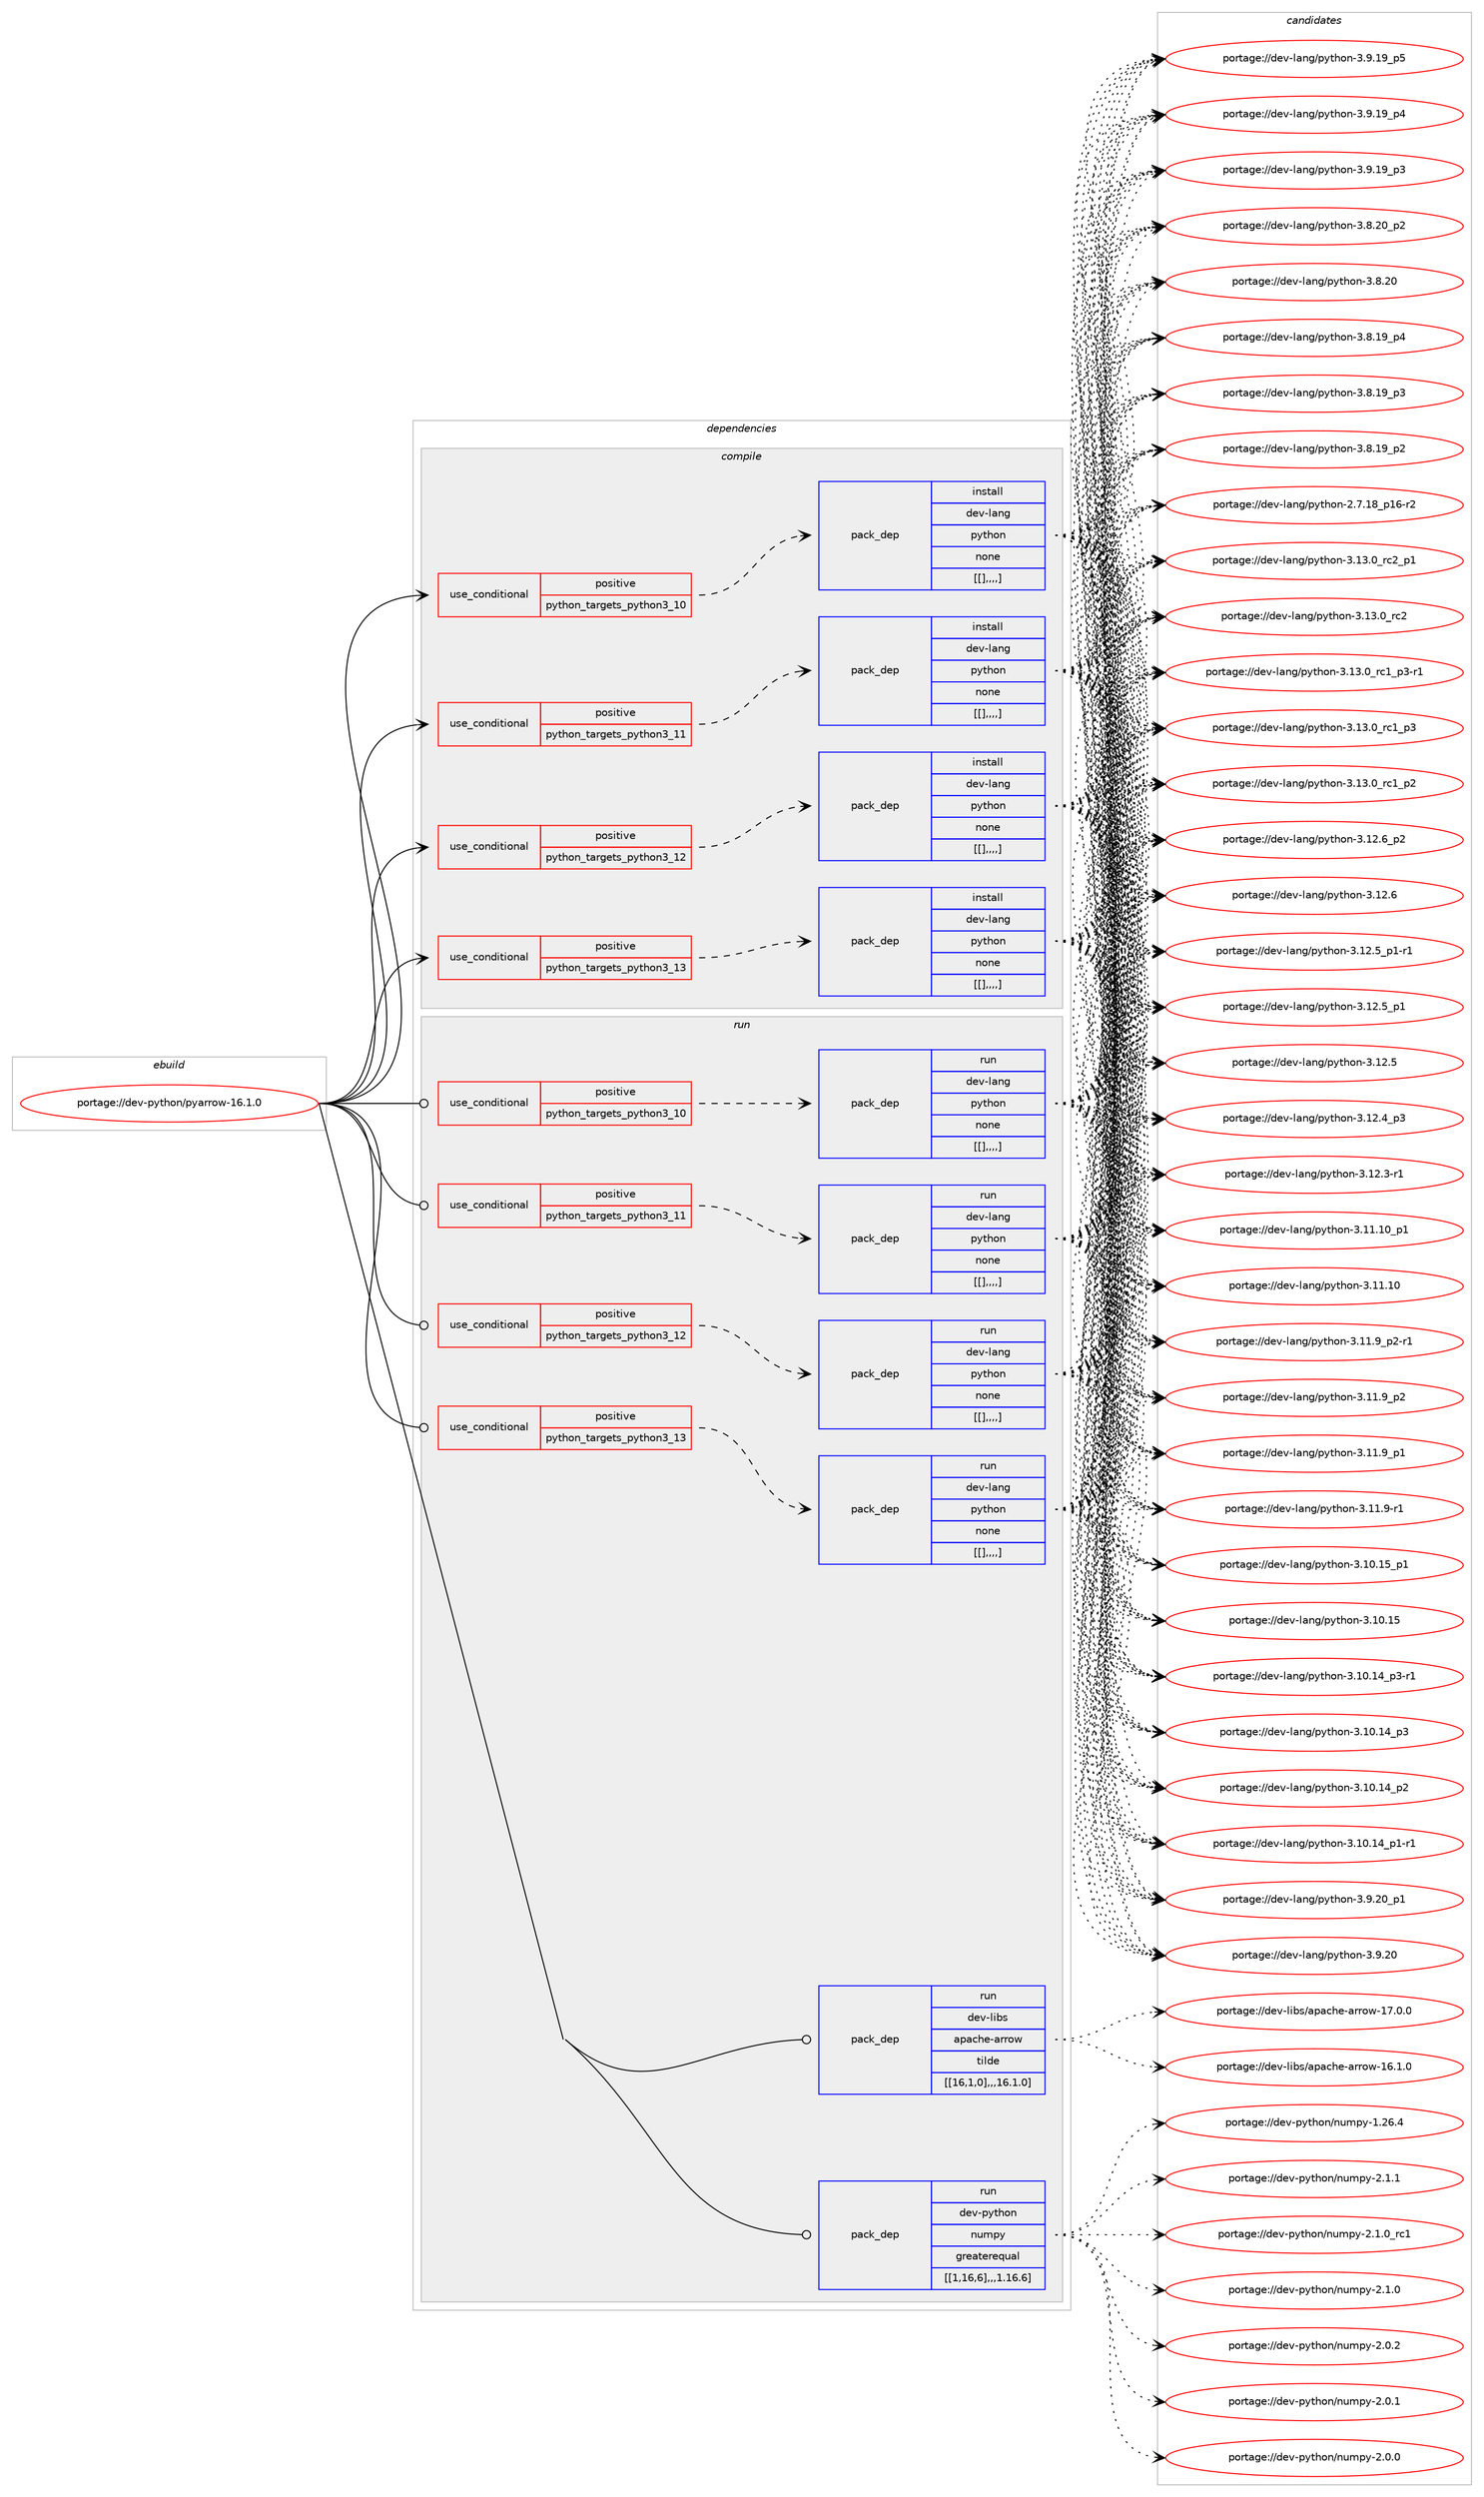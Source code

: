 digraph prolog {

# *************
# Graph options
# *************

newrank=true;
concentrate=true;
compound=true;
graph [rankdir=LR,fontname=Helvetica,fontsize=10,ranksep=1.5];#, ranksep=2.5, nodesep=0.2];
edge  [arrowhead=vee];
node  [fontname=Helvetica,fontsize=10];

# **********
# The ebuild
# **********

subgraph cluster_leftcol {
color=gray;
label=<<i>ebuild</i>>;
id [label="portage://dev-python/pyarrow-16.1.0", color=red, width=4, href="../dev-python/pyarrow-16.1.0.svg"];
}

# ****************
# The dependencies
# ****************

subgraph cluster_midcol {
color=gray;
label=<<i>dependencies</i>>;
subgraph cluster_compile {
fillcolor="#eeeeee";
style=filled;
label=<<i>compile</i>>;
subgraph cond37943 {
dependency158105 [label=<<TABLE BORDER="0" CELLBORDER="1" CELLSPACING="0" CELLPADDING="4"><TR><TD ROWSPAN="3" CELLPADDING="10">use_conditional</TD></TR><TR><TD>positive</TD></TR><TR><TD>python_targets_python3_10</TD></TR></TABLE>>, shape=none, color=red];
subgraph pack118945 {
dependency158106 [label=<<TABLE BORDER="0" CELLBORDER="1" CELLSPACING="0" CELLPADDING="4" WIDTH="220"><TR><TD ROWSPAN="6" CELLPADDING="30">pack_dep</TD></TR><TR><TD WIDTH="110">install</TD></TR><TR><TD>dev-lang</TD></TR><TR><TD>python</TD></TR><TR><TD>none</TD></TR><TR><TD>[[],,,,]</TD></TR></TABLE>>, shape=none, color=blue];
}
dependency158105:e -> dependency158106:w [weight=20,style="dashed",arrowhead="vee"];
}
id:e -> dependency158105:w [weight=20,style="solid",arrowhead="vee"];
subgraph cond37944 {
dependency158107 [label=<<TABLE BORDER="0" CELLBORDER="1" CELLSPACING="0" CELLPADDING="4"><TR><TD ROWSPAN="3" CELLPADDING="10">use_conditional</TD></TR><TR><TD>positive</TD></TR><TR><TD>python_targets_python3_11</TD></TR></TABLE>>, shape=none, color=red];
subgraph pack118946 {
dependency158108 [label=<<TABLE BORDER="0" CELLBORDER="1" CELLSPACING="0" CELLPADDING="4" WIDTH="220"><TR><TD ROWSPAN="6" CELLPADDING="30">pack_dep</TD></TR><TR><TD WIDTH="110">install</TD></TR><TR><TD>dev-lang</TD></TR><TR><TD>python</TD></TR><TR><TD>none</TD></TR><TR><TD>[[],,,,]</TD></TR></TABLE>>, shape=none, color=blue];
}
dependency158107:e -> dependency158108:w [weight=20,style="dashed",arrowhead="vee"];
}
id:e -> dependency158107:w [weight=20,style="solid",arrowhead="vee"];
subgraph cond37945 {
dependency158109 [label=<<TABLE BORDER="0" CELLBORDER="1" CELLSPACING="0" CELLPADDING="4"><TR><TD ROWSPAN="3" CELLPADDING="10">use_conditional</TD></TR><TR><TD>positive</TD></TR><TR><TD>python_targets_python3_12</TD></TR></TABLE>>, shape=none, color=red];
subgraph pack118947 {
dependency158110 [label=<<TABLE BORDER="0" CELLBORDER="1" CELLSPACING="0" CELLPADDING="4" WIDTH="220"><TR><TD ROWSPAN="6" CELLPADDING="30">pack_dep</TD></TR><TR><TD WIDTH="110">install</TD></TR><TR><TD>dev-lang</TD></TR><TR><TD>python</TD></TR><TR><TD>none</TD></TR><TR><TD>[[],,,,]</TD></TR></TABLE>>, shape=none, color=blue];
}
dependency158109:e -> dependency158110:w [weight=20,style="dashed",arrowhead="vee"];
}
id:e -> dependency158109:w [weight=20,style="solid",arrowhead="vee"];
subgraph cond37946 {
dependency158111 [label=<<TABLE BORDER="0" CELLBORDER="1" CELLSPACING="0" CELLPADDING="4"><TR><TD ROWSPAN="3" CELLPADDING="10">use_conditional</TD></TR><TR><TD>positive</TD></TR><TR><TD>python_targets_python3_13</TD></TR></TABLE>>, shape=none, color=red];
subgraph pack118948 {
dependency158112 [label=<<TABLE BORDER="0" CELLBORDER="1" CELLSPACING="0" CELLPADDING="4" WIDTH="220"><TR><TD ROWSPAN="6" CELLPADDING="30">pack_dep</TD></TR><TR><TD WIDTH="110">install</TD></TR><TR><TD>dev-lang</TD></TR><TR><TD>python</TD></TR><TR><TD>none</TD></TR><TR><TD>[[],,,,]</TD></TR></TABLE>>, shape=none, color=blue];
}
dependency158111:e -> dependency158112:w [weight=20,style="dashed",arrowhead="vee"];
}
id:e -> dependency158111:w [weight=20,style="solid",arrowhead="vee"];
}
subgraph cluster_compileandrun {
fillcolor="#eeeeee";
style=filled;
label=<<i>compile and run</i>>;
}
subgraph cluster_run {
fillcolor="#eeeeee";
style=filled;
label=<<i>run</i>>;
subgraph cond37947 {
dependency158113 [label=<<TABLE BORDER="0" CELLBORDER="1" CELLSPACING="0" CELLPADDING="4"><TR><TD ROWSPAN="3" CELLPADDING="10">use_conditional</TD></TR><TR><TD>positive</TD></TR><TR><TD>python_targets_python3_10</TD></TR></TABLE>>, shape=none, color=red];
subgraph pack118949 {
dependency158114 [label=<<TABLE BORDER="0" CELLBORDER="1" CELLSPACING="0" CELLPADDING="4" WIDTH="220"><TR><TD ROWSPAN="6" CELLPADDING="30">pack_dep</TD></TR><TR><TD WIDTH="110">run</TD></TR><TR><TD>dev-lang</TD></TR><TR><TD>python</TD></TR><TR><TD>none</TD></TR><TR><TD>[[],,,,]</TD></TR></TABLE>>, shape=none, color=blue];
}
dependency158113:e -> dependency158114:w [weight=20,style="dashed",arrowhead="vee"];
}
id:e -> dependency158113:w [weight=20,style="solid",arrowhead="odot"];
subgraph cond37948 {
dependency158115 [label=<<TABLE BORDER="0" CELLBORDER="1" CELLSPACING="0" CELLPADDING="4"><TR><TD ROWSPAN="3" CELLPADDING="10">use_conditional</TD></TR><TR><TD>positive</TD></TR><TR><TD>python_targets_python3_11</TD></TR></TABLE>>, shape=none, color=red];
subgraph pack118950 {
dependency158116 [label=<<TABLE BORDER="0" CELLBORDER="1" CELLSPACING="0" CELLPADDING="4" WIDTH="220"><TR><TD ROWSPAN="6" CELLPADDING="30">pack_dep</TD></TR><TR><TD WIDTH="110">run</TD></TR><TR><TD>dev-lang</TD></TR><TR><TD>python</TD></TR><TR><TD>none</TD></TR><TR><TD>[[],,,,]</TD></TR></TABLE>>, shape=none, color=blue];
}
dependency158115:e -> dependency158116:w [weight=20,style="dashed",arrowhead="vee"];
}
id:e -> dependency158115:w [weight=20,style="solid",arrowhead="odot"];
subgraph cond37949 {
dependency158117 [label=<<TABLE BORDER="0" CELLBORDER="1" CELLSPACING="0" CELLPADDING="4"><TR><TD ROWSPAN="3" CELLPADDING="10">use_conditional</TD></TR><TR><TD>positive</TD></TR><TR><TD>python_targets_python3_12</TD></TR></TABLE>>, shape=none, color=red];
subgraph pack118951 {
dependency158118 [label=<<TABLE BORDER="0" CELLBORDER="1" CELLSPACING="0" CELLPADDING="4" WIDTH="220"><TR><TD ROWSPAN="6" CELLPADDING="30">pack_dep</TD></TR><TR><TD WIDTH="110">run</TD></TR><TR><TD>dev-lang</TD></TR><TR><TD>python</TD></TR><TR><TD>none</TD></TR><TR><TD>[[],,,,]</TD></TR></TABLE>>, shape=none, color=blue];
}
dependency158117:e -> dependency158118:w [weight=20,style="dashed",arrowhead="vee"];
}
id:e -> dependency158117:w [weight=20,style="solid",arrowhead="odot"];
subgraph cond37950 {
dependency158119 [label=<<TABLE BORDER="0" CELLBORDER="1" CELLSPACING="0" CELLPADDING="4"><TR><TD ROWSPAN="3" CELLPADDING="10">use_conditional</TD></TR><TR><TD>positive</TD></TR><TR><TD>python_targets_python3_13</TD></TR></TABLE>>, shape=none, color=red];
subgraph pack118952 {
dependency158120 [label=<<TABLE BORDER="0" CELLBORDER="1" CELLSPACING="0" CELLPADDING="4" WIDTH="220"><TR><TD ROWSPAN="6" CELLPADDING="30">pack_dep</TD></TR><TR><TD WIDTH="110">run</TD></TR><TR><TD>dev-lang</TD></TR><TR><TD>python</TD></TR><TR><TD>none</TD></TR><TR><TD>[[],,,,]</TD></TR></TABLE>>, shape=none, color=blue];
}
dependency158119:e -> dependency158120:w [weight=20,style="dashed",arrowhead="vee"];
}
id:e -> dependency158119:w [weight=20,style="solid",arrowhead="odot"];
subgraph pack118953 {
dependency158121 [label=<<TABLE BORDER="0" CELLBORDER="1" CELLSPACING="0" CELLPADDING="4" WIDTH="220"><TR><TD ROWSPAN="6" CELLPADDING="30">pack_dep</TD></TR><TR><TD WIDTH="110">run</TD></TR><TR><TD>dev-libs</TD></TR><TR><TD>apache-arrow</TD></TR><TR><TD>tilde</TD></TR><TR><TD>[[16,1,0],,,16.1.0]</TD></TR></TABLE>>, shape=none, color=blue];
}
id:e -> dependency158121:w [weight=20,style="solid",arrowhead="odot"];
subgraph pack118954 {
dependency158122 [label=<<TABLE BORDER="0" CELLBORDER="1" CELLSPACING="0" CELLPADDING="4" WIDTH="220"><TR><TD ROWSPAN="6" CELLPADDING="30">pack_dep</TD></TR><TR><TD WIDTH="110">run</TD></TR><TR><TD>dev-python</TD></TR><TR><TD>numpy</TD></TR><TR><TD>greaterequal</TD></TR><TR><TD>[[1,16,6],,,1.16.6]</TD></TR></TABLE>>, shape=none, color=blue];
}
id:e -> dependency158122:w [weight=20,style="solid",arrowhead="odot"];
}
}

# **************
# The candidates
# **************

subgraph cluster_choices {
rank=same;
color=gray;
label=<<i>candidates</i>>;

subgraph choice118945 {
color=black;
nodesep=1;
choice100101118451089711010347112121116104111110455146495146489511499509511249 [label="portage://dev-lang/python-3.13.0_rc2_p1", color=red, width=4,href="../dev-lang/python-3.13.0_rc2_p1.svg"];
choice10010111845108971101034711212111610411111045514649514648951149950 [label="portage://dev-lang/python-3.13.0_rc2", color=red, width=4,href="../dev-lang/python-3.13.0_rc2.svg"];
choice1001011184510897110103471121211161041111104551464951464895114994995112514511449 [label="portage://dev-lang/python-3.13.0_rc1_p3-r1", color=red, width=4,href="../dev-lang/python-3.13.0_rc1_p3-r1.svg"];
choice100101118451089711010347112121116104111110455146495146489511499499511251 [label="portage://dev-lang/python-3.13.0_rc1_p3", color=red, width=4,href="../dev-lang/python-3.13.0_rc1_p3.svg"];
choice100101118451089711010347112121116104111110455146495146489511499499511250 [label="portage://dev-lang/python-3.13.0_rc1_p2", color=red, width=4,href="../dev-lang/python-3.13.0_rc1_p2.svg"];
choice100101118451089711010347112121116104111110455146495046549511250 [label="portage://dev-lang/python-3.12.6_p2", color=red, width=4,href="../dev-lang/python-3.12.6_p2.svg"];
choice10010111845108971101034711212111610411111045514649504654 [label="portage://dev-lang/python-3.12.6", color=red, width=4,href="../dev-lang/python-3.12.6.svg"];
choice1001011184510897110103471121211161041111104551464950465395112494511449 [label="portage://dev-lang/python-3.12.5_p1-r1", color=red, width=4,href="../dev-lang/python-3.12.5_p1-r1.svg"];
choice100101118451089711010347112121116104111110455146495046539511249 [label="portage://dev-lang/python-3.12.5_p1", color=red, width=4,href="../dev-lang/python-3.12.5_p1.svg"];
choice10010111845108971101034711212111610411111045514649504653 [label="portage://dev-lang/python-3.12.5", color=red, width=4,href="../dev-lang/python-3.12.5.svg"];
choice100101118451089711010347112121116104111110455146495046529511251 [label="portage://dev-lang/python-3.12.4_p3", color=red, width=4,href="../dev-lang/python-3.12.4_p3.svg"];
choice100101118451089711010347112121116104111110455146495046514511449 [label="portage://dev-lang/python-3.12.3-r1", color=red, width=4,href="../dev-lang/python-3.12.3-r1.svg"];
choice10010111845108971101034711212111610411111045514649494649489511249 [label="portage://dev-lang/python-3.11.10_p1", color=red, width=4,href="../dev-lang/python-3.11.10_p1.svg"];
choice1001011184510897110103471121211161041111104551464949464948 [label="portage://dev-lang/python-3.11.10", color=red, width=4,href="../dev-lang/python-3.11.10.svg"];
choice1001011184510897110103471121211161041111104551464949465795112504511449 [label="portage://dev-lang/python-3.11.9_p2-r1", color=red, width=4,href="../dev-lang/python-3.11.9_p2-r1.svg"];
choice100101118451089711010347112121116104111110455146494946579511250 [label="portage://dev-lang/python-3.11.9_p2", color=red, width=4,href="../dev-lang/python-3.11.9_p2.svg"];
choice100101118451089711010347112121116104111110455146494946579511249 [label="portage://dev-lang/python-3.11.9_p1", color=red, width=4,href="../dev-lang/python-3.11.9_p1.svg"];
choice100101118451089711010347112121116104111110455146494946574511449 [label="portage://dev-lang/python-3.11.9-r1", color=red, width=4,href="../dev-lang/python-3.11.9-r1.svg"];
choice10010111845108971101034711212111610411111045514649484649539511249 [label="portage://dev-lang/python-3.10.15_p1", color=red, width=4,href="../dev-lang/python-3.10.15_p1.svg"];
choice1001011184510897110103471121211161041111104551464948464953 [label="portage://dev-lang/python-3.10.15", color=red, width=4,href="../dev-lang/python-3.10.15.svg"];
choice100101118451089711010347112121116104111110455146494846495295112514511449 [label="portage://dev-lang/python-3.10.14_p3-r1", color=red, width=4,href="../dev-lang/python-3.10.14_p3-r1.svg"];
choice10010111845108971101034711212111610411111045514649484649529511251 [label="portage://dev-lang/python-3.10.14_p3", color=red, width=4,href="../dev-lang/python-3.10.14_p3.svg"];
choice10010111845108971101034711212111610411111045514649484649529511250 [label="portage://dev-lang/python-3.10.14_p2", color=red, width=4,href="../dev-lang/python-3.10.14_p2.svg"];
choice100101118451089711010347112121116104111110455146494846495295112494511449 [label="portage://dev-lang/python-3.10.14_p1-r1", color=red, width=4,href="../dev-lang/python-3.10.14_p1-r1.svg"];
choice100101118451089711010347112121116104111110455146574650489511249 [label="portage://dev-lang/python-3.9.20_p1", color=red, width=4,href="../dev-lang/python-3.9.20_p1.svg"];
choice10010111845108971101034711212111610411111045514657465048 [label="portage://dev-lang/python-3.9.20", color=red, width=4,href="../dev-lang/python-3.9.20.svg"];
choice100101118451089711010347112121116104111110455146574649579511253 [label="portage://dev-lang/python-3.9.19_p5", color=red, width=4,href="../dev-lang/python-3.9.19_p5.svg"];
choice100101118451089711010347112121116104111110455146574649579511252 [label="portage://dev-lang/python-3.9.19_p4", color=red, width=4,href="../dev-lang/python-3.9.19_p4.svg"];
choice100101118451089711010347112121116104111110455146574649579511251 [label="portage://dev-lang/python-3.9.19_p3", color=red, width=4,href="../dev-lang/python-3.9.19_p3.svg"];
choice100101118451089711010347112121116104111110455146564650489511250 [label="portage://dev-lang/python-3.8.20_p2", color=red, width=4,href="../dev-lang/python-3.8.20_p2.svg"];
choice10010111845108971101034711212111610411111045514656465048 [label="portage://dev-lang/python-3.8.20", color=red, width=4,href="../dev-lang/python-3.8.20.svg"];
choice100101118451089711010347112121116104111110455146564649579511252 [label="portage://dev-lang/python-3.8.19_p4", color=red, width=4,href="../dev-lang/python-3.8.19_p4.svg"];
choice100101118451089711010347112121116104111110455146564649579511251 [label="portage://dev-lang/python-3.8.19_p3", color=red, width=4,href="../dev-lang/python-3.8.19_p3.svg"];
choice100101118451089711010347112121116104111110455146564649579511250 [label="portage://dev-lang/python-3.8.19_p2", color=red, width=4,href="../dev-lang/python-3.8.19_p2.svg"];
choice100101118451089711010347112121116104111110455046554649569511249544511450 [label="portage://dev-lang/python-2.7.18_p16-r2", color=red, width=4,href="../dev-lang/python-2.7.18_p16-r2.svg"];
dependency158106:e -> choice100101118451089711010347112121116104111110455146495146489511499509511249:w [style=dotted,weight="100"];
dependency158106:e -> choice10010111845108971101034711212111610411111045514649514648951149950:w [style=dotted,weight="100"];
dependency158106:e -> choice1001011184510897110103471121211161041111104551464951464895114994995112514511449:w [style=dotted,weight="100"];
dependency158106:e -> choice100101118451089711010347112121116104111110455146495146489511499499511251:w [style=dotted,weight="100"];
dependency158106:e -> choice100101118451089711010347112121116104111110455146495146489511499499511250:w [style=dotted,weight="100"];
dependency158106:e -> choice100101118451089711010347112121116104111110455146495046549511250:w [style=dotted,weight="100"];
dependency158106:e -> choice10010111845108971101034711212111610411111045514649504654:w [style=dotted,weight="100"];
dependency158106:e -> choice1001011184510897110103471121211161041111104551464950465395112494511449:w [style=dotted,weight="100"];
dependency158106:e -> choice100101118451089711010347112121116104111110455146495046539511249:w [style=dotted,weight="100"];
dependency158106:e -> choice10010111845108971101034711212111610411111045514649504653:w [style=dotted,weight="100"];
dependency158106:e -> choice100101118451089711010347112121116104111110455146495046529511251:w [style=dotted,weight="100"];
dependency158106:e -> choice100101118451089711010347112121116104111110455146495046514511449:w [style=dotted,weight="100"];
dependency158106:e -> choice10010111845108971101034711212111610411111045514649494649489511249:w [style=dotted,weight="100"];
dependency158106:e -> choice1001011184510897110103471121211161041111104551464949464948:w [style=dotted,weight="100"];
dependency158106:e -> choice1001011184510897110103471121211161041111104551464949465795112504511449:w [style=dotted,weight="100"];
dependency158106:e -> choice100101118451089711010347112121116104111110455146494946579511250:w [style=dotted,weight="100"];
dependency158106:e -> choice100101118451089711010347112121116104111110455146494946579511249:w [style=dotted,weight="100"];
dependency158106:e -> choice100101118451089711010347112121116104111110455146494946574511449:w [style=dotted,weight="100"];
dependency158106:e -> choice10010111845108971101034711212111610411111045514649484649539511249:w [style=dotted,weight="100"];
dependency158106:e -> choice1001011184510897110103471121211161041111104551464948464953:w [style=dotted,weight="100"];
dependency158106:e -> choice100101118451089711010347112121116104111110455146494846495295112514511449:w [style=dotted,weight="100"];
dependency158106:e -> choice10010111845108971101034711212111610411111045514649484649529511251:w [style=dotted,weight="100"];
dependency158106:e -> choice10010111845108971101034711212111610411111045514649484649529511250:w [style=dotted,weight="100"];
dependency158106:e -> choice100101118451089711010347112121116104111110455146494846495295112494511449:w [style=dotted,weight="100"];
dependency158106:e -> choice100101118451089711010347112121116104111110455146574650489511249:w [style=dotted,weight="100"];
dependency158106:e -> choice10010111845108971101034711212111610411111045514657465048:w [style=dotted,weight="100"];
dependency158106:e -> choice100101118451089711010347112121116104111110455146574649579511253:w [style=dotted,weight="100"];
dependency158106:e -> choice100101118451089711010347112121116104111110455146574649579511252:w [style=dotted,weight="100"];
dependency158106:e -> choice100101118451089711010347112121116104111110455146574649579511251:w [style=dotted,weight="100"];
dependency158106:e -> choice100101118451089711010347112121116104111110455146564650489511250:w [style=dotted,weight="100"];
dependency158106:e -> choice10010111845108971101034711212111610411111045514656465048:w [style=dotted,weight="100"];
dependency158106:e -> choice100101118451089711010347112121116104111110455146564649579511252:w [style=dotted,weight="100"];
dependency158106:e -> choice100101118451089711010347112121116104111110455146564649579511251:w [style=dotted,weight="100"];
dependency158106:e -> choice100101118451089711010347112121116104111110455146564649579511250:w [style=dotted,weight="100"];
dependency158106:e -> choice100101118451089711010347112121116104111110455046554649569511249544511450:w [style=dotted,weight="100"];
}
subgraph choice118946 {
color=black;
nodesep=1;
choice100101118451089711010347112121116104111110455146495146489511499509511249 [label="portage://dev-lang/python-3.13.0_rc2_p1", color=red, width=4,href="../dev-lang/python-3.13.0_rc2_p1.svg"];
choice10010111845108971101034711212111610411111045514649514648951149950 [label="portage://dev-lang/python-3.13.0_rc2", color=red, width=4,href="../dev-lang/python-3.13.0_rc2.svg"];
choice1001011184510897110103471121211161041111104551464951464895114994995112514511449 [label="portage://dev-lang/python-3.13.0_rc1_p3-r1", color=red, width=4,href="../dev-lang/python-3.13.0_rc1_p3-r1.svg"];
choice100101118451089711010347112121116104111110455146495146489511499499511251 [label="portage://dev-lang/python-3.13.0_rc1_p3", color=red, width=4,href="../dev-lang/python-3.13.0_rc1_p3.svg"];
choice100101118451089711010347112121116104111110455146495146489511499499511250 [label="portage://dev-lang/python-3.13.0_rc1_p2", color=red, width=4,href="../dev-lang/python-3.13.0_rc1_p2.svg"];
choice100101118451089711010347112121116104111110455146495046549511250 [label="portage://dev-lang/python-3.12.6_p2", color=red, width=4,href="../dev-lang/python-3.12.6_p2.svg"];
choice10010111845108971101034711212111610411111045514649504654 [label="portage://dev-lang/python-3.12.6", color=red, width=4,href="../dev-lang/python-3.12.6.svg"];
choice1001011184510897110103471121211161041111104551464950465395112494511449 [label="portage://dev-lang/python-3.12.5_p1-r1", color=red, width=4,href="../dev-lang/python-3.12.5_p1-r1.svg"];
choice100101118451089711010347112121116104111110455146495046539511249 [label="portage://dev-lang/python-3.12.5_p1", color=red, width=4,href="../dev-lang/python-3.12.5_p1.svg"];
choice10010111845108971101034711212111610411111045514649504653 [label="portage://dev-lang/python-3.12.5", color=red, width=4,href="../dev-lang/python-3.12.5.svg"];
choice100101118451089711010347112121116104111110455146495046529511251 [label="portage://dev-lang/python-3.12.4_p3", color=red, width=4,href="../dev-lang/python-3.12.4_p3.svg"];
choice100101118451089711010347112121116104111110455146495046514511449 [label="portage://dev-lang/python-3.12.3-r1", color=red, width=4,href="../dev-lang/python-3.12.3-r1.svg"];
choice10010111845108971101034711212111610411111045514649494649489511249 [label="portage://dev-lang/python-3.11.10_p1", color=red, width=4,href="../dev-lang/python-3.11.10_p1.svg"];
choice1001011184510897110103471121211161041111104551464949464948 [label="portage://dev-lang/python-3.11.10", color=red, width=4,href="../dev-lang/python-3.11.10.svg"];
choice1001011184510897110103471121211161041111104551464949465795112504511449 [label="portage://dev-lang/python-3.11.9_p2-r1", color=red, width=4,href="../dev-lang/python-3.11.9_p2-r1.svg"];
choice100101118451089711010347112121116104111110455146494946579511250 [label="portage://dev-lang/python-3.11.9_p2", color=red, width=4,href="../dev-lang/python-3.11.9_p2.svg"];
choice100101118451089711010347112121116104111110455146494946579511249 [label="portage://dev-lang/python-3.11.9_p1", color=red, width=4,href="../dev-lang/python-3.11.9_p1.svg"];
choice100101118451089711010347112121116104111110455146494946574511449 [label="portage://dev-lang/python-3.11.9-r1", color=red, width=4,href="../dev-lang/python-3.11.9-r1.svg"];
choice10010111845108971101034711212111610411111045514649484649539511249 [label="portage://dev-lang/python-3.10.15_p1", color=red, width=4,href="../dev-lang/python-3.10.15_p1.svg"];
choice1001011184510897110103471121211161041111104551464948464953 [label="portage://dev-lang/python-3.10.15", color=red, width=4,href="../dev-lang/python-3.10.15.svg"];
choice100101118451089711010347112121116104111110455146494846495295112514511449 [label="portage://dev-lang/python-3.10.14_p3-r1", color=red, width=4,href="../dev-lang/python-3.10.14_p3-r1.svg"];
choice10010111845108971101034711212111610411111045514649484649529511251 [label="portage://dev-lang/python-3.10.14_p3", color=red, width=4,href="../dev-lang/python-3.10.14_p3.svg"];
choice10010111845108971101034711212111610411111045514649484649529511250 [label="portage://dev-lang/python-3.10.14_p2", color=red, width=4,href="../dev-lang/python-3.10.14_p2.svg"];
choice100101118451089711010347112121116104111110455146494846495295112494511449 [label="portage://dev-lang/python-3.10.14_p1-r1", color=red, width=4,href="../dev-lang/python-3.10.14_p1-r1.svg"];
choice100101118451089711010347112121116104111110455146574650489511249 [label="portage://dev-lang/python-3.9.20_p1", color=red, width=4,href="../dev-lang/python-3.9.20_p1.svg"];
choice10010111845108971101034711212111610411111045514657465048 [label="portage://dev-lang/python-3.9.20", color=red, width=4,href="../dev-lang/python-3.9.20.svg"];
choice100101118451089711010347112121116104111110455146574649579511253 [label="portage://dev-lang/python-3.9.19_p5", color=red, width=4,href="../dev-lang/python-3.9.19_p5.svg"];
choice100101118451089711010347112121116104111110455146574649579511252 [label="portage://dev-lang/python-3.9.19_p4", color=red, width=4,href="../dev-lang/python-3.9.19_p4.svg"];
choice100101118451089711010347112121116104111110455146574649579511251 [label="portage://dev-lang/python-3.9.19_p3", color=red, width=4,href="../dev-lang/python-3.9.19_p3.svg"];
choice100101118451089711010347112121116104111110455146564650489511250 [label="portage://dev-lang/python-3.8.20_p2", color=red, width=4,href="../dev-lang/python-3.8.20_p2.svg"];
choice10010111845108971101034711212111610411111045514656465048 [label="portage://dev-lang/python-3.8.20", color=red, width=4,href="../dev-lang/python-3.8.20.svg"];
choice100101118451089711010347112121116104111110455146564649579511252 [label="portage://dev-lang/python-3.8.19_p4", color=red, width=4,href="../dev-lang/python-3.8.19_p4.svg"];
choice100101118451089711010347112121116104111110455146564649579511251 [label="portage://dev-lang/python-3.8.19_p3", color=red, width=4,href="../dev-lang/python-3.8.19_p3.svg"];
choice100101118451089711010347112121116104111110455146564649579511250 [label="portage://dev-lang/python-3.8.19_p2", color=red, width=4,href="../dev-lang/python-3.8.19_p2.svg"];
choice100101118451089711010347112121116104111110455046554649569511249544511450 [label="portage://dev-lang/python-2.7.18_p16-r2", color=red, width=4,href="../dev-lang/python-2.7.18_p16-r2.svg"];
dependency158108:e -> choice100101118451089711010347112121116104111110455146495146489511499509511249:w [style=dotted,weight="100"];
dependency158108:e -> choice10010111845108971101034711212111610411111045514649514648951149950:w [style=dotted,weight="100"];
dependency158108:e -> choice1001011184510897110103471121211161041111104551464951464895114994995112514511449:w [style=dotted,weight="100"];
dependency158108:e -> choice100101118451089711010347112121116104111110455146495146489511499499511251:w [style=dotted,weight="100"];
dependency158108:e -> choice100101118451089711010347112121116104111110455146495146489511499499511250:w [style=dotted,weight="100"];
dependency158108:e -> choice100101118451089711010347112121116104111110455146495046549511250:w [style=dotted,weight="100"];
dependency158108:e -> choice10010111845108971101034711212111610411111045514649504654:w [style=dotted,weight="100"];
dependency158108:e -> choice1001011184510897110103471121211161041111104551464950465395112494511449:w [style=dotted,weight="100"];
dependency158108:e -> choice100101118451089711010347112121116104111110455146495046539511249:w [style=dotted,weight="100"];
dependency158108:e -> choice10010111845108971101034711212111610411111045514649504653:w [style=dotted,weight="100"];
dependency158108:e -> choice100101118451089711010347112121116104111110455146495046529511251:w [style=dotted,weight="100"];
dependency158108:e -> choice100101118451089711010347112121116104111110455146495046514511449:w [style=dotted,weight="100"];
dependency158108:e -> choice10010111845108971101034711212111610411111045514649494649489511249:w [style=dotted,weight="100"];
dependency158108:e -> choice1001011184510897110103471121211161041111104551464949464948:w [style=dotted,weight="100"];
dependency158108:e -> choice1001011184510897110103471121211161041111104551464949465795112504511449:w [style=dotted,weight="100"];
dependency158108:e -> choice100101118451089711010347112121116104111110455146494946579511250:w [style=dotted,weight="100"];
dependency158108:e -> choice100101118451089711010347112121116104111110455146494946579511249:w [style=dotted,weight="100"];
dependency158108:e -> choice100101118451089711010347112121116104111110455146494946574511449:w [style=dotted,weight="100"];
dependency158108:e -> choice10010111845108971101034711212111610411111045514649484649539511249:w [style=dotted,weight="100"];
dependency158108:e -> choice1001011184510897110103471121211161041111104551464948464953:w [style=dotted,weight="100"];
dependency158108:e -> choice100101118451089711010347112121116104111110455146494846495295112514511449:w [style=dotted,weight="100"];
dependency158108:e -> choice10010111845108971101034711212111610411111045514649484649529511251:w [style=dotted,weight="100"];
dependency158108:e -> choice10010111845108971101034711212111610411111045514649484649529511250:w [style=dotted,weight="100"];
dependency158108:e -> choice100101118451089711010347112121116104111110455146494846495295112494511449:w [style=dotted,weight="100"];
dependency158108:e -> choice100101118451089711010347112121116104111110455146574650489511249:w [style=dotted,weight="100"];
dependency158108:e -> choice10010111845108971101034711212111610411111045514657465048:w [style=dotted,weight="100"];
dependency158108:e -> choice100101118451089711010347112121116104111110455146574649579511253:w [style=dotted,weight="100"];
dependency158108:e -> choice100101118451089711010347112121116104111110455146574649579511252:w [style=dotted,weight="100"];
dependency158108:e -> choice100101118451089711010347112121116104111110455146574649579511251:w [style=dotted,weight="100"];
dependency158108:e -> choice100101118451089711010347112121116104111110455146564650489511250:w [style=dotted,weight="100"];
dependency158108:e -> choice10010111845108971101034711212111610411111045514656465048:w [style=dotted,weight="100"];
dependency158108:e -> choice100101118451089711010347112121116104111110455146564649579511252:w [style=dotted,weight="100"];
dependency158108:e -> choice100101118451089711010347112121116104111110455146564649579511251:w [style=dotted,weight="100"];
dependency158108:e -> choice100101118451089711010347112121116104111110455146564649579511250:w [style=dotted,weight="100"];
dependency158108:e -> choice100101118451089711010347112121116104111110455046554649569511249544511450:w [style=dotted,weight="100"];
}
subgraph choice118947 {
color=black;
nodesep=1;
choice100101118451089711010347112121116104111110455146495146489511499509511249 [label="portage://dev-lang/python-3.13.0_rc2_p1", color=red, width=4,href="../dev-lang/python-3.13.0_rc2_p1.svg"];
choice10010111845108971101034711212111610411111045514649514648951149950 [label="portage://dev-lang/python-3.13.0_rc2", color=red, width=4,href="../dev-lang/python-3.13.0_rc2.svg"];
choice1001011184510897110103471121211161041111104551464951464895114994995112514511449 [label="portage://dev-lang/python-3.13.0_rc1_p3-r1", color=red, width=4,href="../dev-lang/python-3.13.0_rc1_p3-r1.svg"];
choice100101118451089711010347112121116104111110455146495146489511499499511251 [label="portage://dev-lang/python-3.13.0_rc1_p3", color=red, width=4,href="../dev-lang/python-3.13.0_rc1_p3.svg"];
choice100101118451089711010347112121116104111110455146495146489511499499511250 [label="portage://dev-lang/python-3.13.0_rc1_p2", color=red, width=4,href="../dev-lang/python-3.13.0_rc1_p2.svg"];
choice100101118451089711010347112121116104111110455146495046549511250 [label="portage://dev-lang/python-3.12.6_p2", color=red, width=4,href="../dev-lang/python-3.12.6_p2.svg"];
choice10010111845108971101034711212111610411111045514649504654 [label="portage://dev-lang/python-3.12.6", color=red, width=4,href="../dev-lang/python-3.12.6.svg"];
choice1001011184510897110103471121211161041111104551464950465395112494511449 [label="portage://dev-lang/python-3.12.5_p1-r1", color=red, width=4,href="../dev-lang/python-3.12.5_p1-r1.svg"];
choice100101118451089711010347112121116104111110455146495046539511249 [label="portage://dev-lang/python-3.12.5_p1", color=red, width=4,href="../dev-lang/python-3.12.5_p1.svg"];
choice10010111845108971101034711212111610411111045514649504653 [label="portage://dev-lang/python-3.12.5", color=red, width=4,href="../dev-lang/python-3.12.5.svg"];
choice100101118451089711010347112121116104111110455146495046529511251 [label="portage://dev-lang/python-3.12.4_p3", color=red, width=4,href="../dev-lang/python-3.12.4_p3.svg"];
choice100101118451089711010347112121116104111110455146495046514511449 [label="portage://dev-lang/python-3.12.3-r1", color=red, width=4,href="../dev-lang/python-3.12.3-r1.svg"];
choice10010111845108971101034711212111610411111045514649494649489511249 [label="portage://dev-lang/python-3.11.10_p1", color=red, width=4,href="../dev-lang/python-3.11.10_p1.svg"];
choice1001011184510897110103471121211161041111104551464949464948 [label="portage://dev-lang/python-3.11.10", color=red, width=4,href="../dev-lang/python-3.11.10.svg"];
choice1001011184510897110103471121211161041111104551464949465795112504511449 [label="portage://dev-lang/python-3.11.9_p2-r1", color=red, width=4,href="../dev-lang/python-3.11.9_p2-r1.svg"];
choice100101118451089711010347112121116104111110455146494946579511250 [label="portage://dev-lang/python-3.11.9_p2", color=red, width=4,href="../dev-lang/python-3.11.9_p2.svg"];
choice100101118451089711010347112121116104111110455146494946579511249 [label="portage://dev-lang/python-3.11.9_p1", color=red, width=4,href="../dev-lang/python-3.11.9_p1.svg"];
choice100101118451089711010347112121116104111110455146494946574511449 [label="portage://dev-lang/python-3.11.9-r1", color=red, width=4,href="../dev-lang/python-3.11.9-r1.svg"];
choice10010111845108971101034711212111610411111045514649484649539511249 [label="portage://dev-lang/python-3.10.15_p1", color=red, width=4,href="../dev-lang/python-3.10.15_p1.svg"];
choice1001011184510897110103471121211161041111104551464948464953 [label="portage://dev-lang/python-3.10.15", color=red, width=4,href="../dev-lang/python-3.10.15.svg"];
choice100101118451089711010347112121116104111110455146494846495295112514511449 [label="portage://dev-lang/python-3.10.14_p3-r1", color=red, width=4,href="../dev-lang/python-3.10.14_p3-r1.svg"];
choice10010111845108971101034711212111610411111045514649484649529511251 [label="portage://dev-lang/python-3.10.14_p3", color=red, width=4,href="../dev-lang/python-3.10.14_p3.svg"];
choice10010111845108971101034711212111610411111045514649484649529511250 [label="portage://dev-lang/python-3.10.14_p2", color=red, width=4,href="../dev-lang/python-3.10.14_p2.svg"];
choice100101118451089711010347112121116104111110455146494846495295112494511449 [label="portage://dev-lang/python-3.10.14_p1-r1", color=red, width=4,href="../dev-lang/python-3.10.14_p1-r1.svg"];
choice100101118451089711010347112121116104111110455146574650489511249 [label="portage://dev-lang/python-3.9.20_p1", color=red, width=4,href="../dev-lang/python-3.9.20_p1.svg"];
choice10010111845108971101034711212111610411111045514657465048 [label="portage://dev-lang/python-3.9.20", color=red, width=4,href="../dev-lang/python-3.9.20.svg"];
choice100101118451089711010347112121116104111110455146574649579511253 [label="portage://dev-lang/python-3.9.19_p5", color=red, width=4,href="../dev-lang/python-3.9.19_p5.svg"];
choice100101118451089711010347112121116104111110455146574649579511252 [label="portage://dev-lang/python-3.9.19_p4", color=red, width=4,href="../dev-lang/python-3.9.19_p4.svg"];
choice100101118451089711010347112121116104111110455146574649579511251 [label="portage://dev-lang/python-3.9.19_p3", color=red, width=4,href="../dev-lang/python-3.9.19_p3.svg"];
choice100101118451089711010347112121116104111110455146564650489511250 [label="portage://dev-lang/python-3.8.20_p2", color=red, width=4,href="../dev-lang/python-3.8.20_p2.svg"];
choice10010111845108971101034711212111610411111045514656465048 [label="portage://dev-lang/python-3.8.20", color=red, width=4,href="../dev-lang/python-3.8.20.svg"];
choice100101118451089711010347112121116104111110455146564649579511252 [label="portage://dev-lang/python-3.8.19_p4", color=red, width=4,href="../dev-lang/python-3.8.19_p4.svg"];
choice100101118451089711010347112121116104111110455146564649579511251 [label="portage://dev-lang/python-3.8.19_p3", color=red, width=4,href="../dev-lang/python-3.8.19_p3.svg"];
choice100101118451089711010347112121116104111110455146564649579511250 [label="portage://dev-lang/python-3.8.19_p2", color=red, width=4,href="../dev-lang/python-3.8.19_p2.svg"];
choice100101118451089711010347112121116104111110455046554649569511249544511450 [label="portage://dev-lang/python-2.7.18_p16-r2", color=red, width=4,href="../dev-lang/python-2.7.18_p16-r2.svg"];
dependency158110:e -> choice100101118451089711010347112121116104111110455146495146489511499509511249:w [style=dotted,weight="100"];
dependency158110:e -> choice10010111845108971101034711212111610411111045514649514648951149950:w [style=dotted,weight="100"];
dependency158110:e -> choice1001011184510897110103471121211161041111104551464951464895114994995112514511449:w [style=dotted,weight="100"];
dependency158110:e -> choice100101118451089711010347112121116104111110455146495146489511499499511251:w [style=dotted,weight="100"];
dependency158110:e -> choice100101118451089711010347112121116104111110455146495146489511499499511250:w [style=dotted,weight="100"];
dependency158110:e -> choice100101118451089711010347112121116104111110455146495046549511250:w [style=dotted,weight="100"];
dependency158110:e -> choice10010111845108971101034711212111610411111045514649504654:w [style=dotted,weight="100"];
dependency158110:e -> choice1001011184510897110103471121211161041111104551464950465395112494511449:w [style=dotted,weight="100"];
dependency158110:e -> choice100101118451089711010347112121116104111110455146495046539511249:w [style=dotted,weight="100"];
dependency158110:e -> choice10010111845108971101034711212111610411111045514649504653:w [style=dotted,weight="100"];
dependency158110:e -> choice100101118451089711010347112121116104111110455146495046529511251:w [style=dotted,weight="100"];
dependency158110:e -> choice100101118451089711010347112121116104111110455146495046514511449:w [style=dotted,weight="100"];
dependency158110:e -> choice10010111845108971101034711212111610411111045514649494649489511249:w [style=dotted,weight="100"];
dependency158110:e -> choice1001011184510897110103471121211161041111104551464949464948:w [style=dotted,weight="100"];
dependency158110:e -> choice1001011184510897110103471121211161041111104551464949465795112504511449:w [style=dotted,weight="100"];
dependency158110:e -> choice100101118451089711010347112121116104111110455146494946579511250:w [style=dotted,weight="100"];
dependency158110:e -> choice100101118451089711010347112121116104111110455146494946579511249:w [style=dotted,weight="100"];
dependency158110:e -> choice100101118451089711010347112121116104111110455146494946574511449:w [style=dotted,weight="100"];
dependency158110:e -> choice10010111845108971101034711212111610411111045514649484649539511249:w [style=dotted,weight="100"];
dependency158110:e -> choice1001011184510897110103471121211161041111104551464948464953:w [style=dotted,weight="100"];
dependency158110:e -> choice100101118451089711010347112121116104111110455146494846495295112514511449:w [style=dotted,weight="100"];
dependency158110:e -> choice10010111845108971101034711212111610411111045514649484649529511251:w [style=dotted,weight="100"];
dependency158110:e -> choice10010111845108971101034711212111610411111045514649484649529511250:w [style=dotted,weight="100"];
dependency158110:e -> choice100101118451089711010347112121116104111110455146494846495295112494511449:w [style=dotted,weight="100"];
dependency158110:e -> choice100101118451089711010347112121116104111110455146574650489511249:w [style=dotted,weight="100"];
dependency158110:e -> choice10010111845108971101034711212111610411111045514657465048:w [style=dotted,weight="100"];
dependency158110:e -> choice100101118451089711010347112121116104111110455146574649579511253:w [style=dotted,weight="100"];
dependency158110:e -> choice100101118451089711010347112121116104111110455146574649579511252:w [style=dotted,weight="100"];
dependency158110:e -> choice100101118451089711010347112121116104111110455146574649579511251:w [style=dotted,weight="100"];
dependency158110:e -> choice100101118451089711010347112121116104111110455146564650489511250:w [style=dotted,weight="100"];
dependency158110:e -> choice10010111845108971101034711212111610411111045514656465048:w [style=dotted,weight="100"];
dependency158110:e -> choice100101118451089711010347112121116104111110455146564649579511252:w [style=dotted,weight="100"];
dependency158110:e -> choice100101118451089711010347112121116104111110455146564649579511251:w [style=dotted,weight="100"];
dependency158110:e -> choice100101118451089711010347112121116104111110455146564649579511250:w [style=dotted,weight="100"];
dependency158110:e -> choice100101118451089711010347112121116104111110455046554649569511249544511450:w [style=dotted,weight="100"];
}
subgraph choice118948 {
color=black;
nodesep=1;
choice100101118451089711010347112121116104111110455146495146489511499509511249 [label="portage://dev-lang/python-3.13.0_rc2_p1", color=red, width=4,href="../dev-lang/python-3.13.0_rc2_p1.svg"];
choice10010111845108971101034711212111610411111045514649514648951149950 [label="portage://dev-lang/python-3.13.0_rc2", color=red, width=4,href="../dev-lang/python-3.13.0_rc2.svg"];
choice1001011184510897110103471121211161041111104551464951464895114994995112514511449 [label="portage://dev-lang/python-3.13.0_rc1_p3-r1", color=red, width=4,href="../dev-lang/python-3.13.0_rc1_p3-r1.svg"];
choice100101118451089711010347112121116104111110455146495146489511499499511251 [label="portage://dev-lang/python-3.13.0_rc1_p3", color=red, width=4,href="../dev-lang/python-3.13.0_rc1_p3.svg"];
choice100101118451089711010347112121116104111110455146495146489511499499511250 [label="portage://dev-lang/python-3.13.0_rc1_p2", color=red, width=4,href="../dev-lang/python-3.13.0_rc1_p2.svg"];
choice100101118451089711010347112121116104111110455146495046549511250 [label="portage://dev-lang/python-3.12.6_p2", color=red, width=4,href="../dev-lang/python-3.12.6_p2.svg"];
choice10010111845108971101034711212111610411111045514649504654 [label="portage://dev-lang/python-3.12.6", color=red, width=4,href="../dev-lang/python-3.12.6.svg"];
choice1001011184510897110103471121211161041111104551464950465395112494511449 [label="portage://dev-lang/python-3.12.5_p1-r1", color=red, width=4,href="../dev-lang/python-3.12.5_p1-r1.svg"];
choice100101118451089711010347112121116104111110455146495046539511249 [label="portage://dev-lang/python-3.12.5_p1", color=red, width=4,href="../dev-lang/python-3.12.5_p1.svg"];
choice10010111845108971101034711212111610411111045514649504653 [label="portage://dev-lang/python-3.12.5", color=red, width=4,href="../dev-lang/python-3.12.5.svg"];
choice100101118451089711010347112121116104111110455146495046529511251 [label="portage://dev-lang/python-3.12.4_p3", color=red, width=4,href="../dev-lang/python-3.12.4_p3.svg"];
choice100101118451089711010347112121116104111110455146495046514511449 [label="portage://dev-lang/python-3.12.3-r1", color=red, width=4,href="../dev-lang/python-3.12.3-r1.svg"];
choice10010111845108971101034711212111610411111045514649494649489511249 [label="portage://dev-lang/python-3.11.10_p1", color=red, width=4,href="../dev-lang/python-3.11.10_p1.svg"];
choice1001011184510897110103471121211161041111104551464949464948 [label="portage://dev-lang/python-3.11.10", color=red, width=4,href="../dev-lang/python-3.11.10.svg"];
choice1001011184510897110103471121211161041111104551464949465795112504511449 [label="portage://dev-lang/python-3.11.9_p2-r1", color=red, width=4,href="../dev-lang/python-3.11.9_p2-r1.svg"];
choice100101118451089711010347112121116104111110455146494946579511250 [label="portage://dev-lang/python-3.11.9_p2", color=red, width=4,href="../dev-lang/python-3.11.9_p2.svg"];
choice100101118451089711010347112121116104111110455146494946579511249 [label="portage://dev-lang/python-3.11.9_p1", color=red, width=4,href="../dev-lang/python-3.11.9_p1.svg"];
choice100101118451089711010347112121116104111110455146494946574511449 [label="portage://dev-lang/python-3.11.9-r1", color=red, width=4,href="../dev-lang/python-3.11.9-r1.svg"];
choice10010111845108971101034711212111610411111045514649484649539511249 [label="portage://dev-lang/python-3.10.15_p1", color=red, width=4,href="../dev-lang/python-3.10.15_p1.svg"];
choice1001011184510897110103471121211161041111104551464948464953 [label="portage://dev-lang/python-3.10.15", color=red, width=4,href="../dev-lang/python-3.10.15.svg"];
choice100101118451089711010347112121116104111110455146494846495295112514511449 [label="portage://dev-lang/python-3.10.14_p3-r1", color=red, width=4,href="../dev-lang/python-3.10.14_p3-r1.svg"];
choice10010111845108971101034711212111610411111045514649484649529511251 [label="portage://dev-lang/python-3.10.14_p3", color=red, width=4,href="../dev-lang/python-3.10.14_p3.svg"];
choice10010111845108971101034711212111610411111045514649484649529511250 [label="portage://dev-lang/python-3.10.14_p2", color=red, width=4,href="../dev-lang/python-3.10.14_p2.svg"];
choice100101118451089711010347112121116104111110455146494846495295112494511449 [label="portage://dev-lang/python-3.10.14_p1-r1", color=red, width=4,href="../dev-lang/python-3.10.14_p1-r1.svg"];
choice100101118451089711010347112121116104111110455146574650489511249 [label="portage://dev-lang/python-3.9.20_p1", color=red, width=4,href="../dev-lang/python-3.9.20_p1.svg"];
choice10010111845108971101034711212111610411111045514657465048 [label="portage://dev-lang/python-3.9.20", color=red, width=4,href="../dev-lang/python-3.9.20.svg"];
choice100101118451089711010347112121116104111110455146574649579511253 [label="portage://dev-lang/python-3.9.19_p5", color=red, width=4,href="../dev-lang/python-3.9.19_p5.svg"];
choice100101118451089711010347112121116104111110455146574649579511252 [label="portage://dev-lang/python-3.9.19_p4", color=red, width=4,href="../dev-lang/python-3.9.19_p4.svg"];
choice100101118451089711010347112121116104111110455146574649579511251 [label="portage://dev-lang/python-3.9.19_p3", color=red, width=4,href="../dev-lang/python-3.9.19_p3.svg"];
choice100101118451089711010347112121116104111110455146564650489511250 [label="portage://dev-lang/python-3.8.20_p2", color=red, width=4,href="../dev-lang/python-3.8.20_p2.svg"];
choice10010111845108971101034711212111610411111045514656465048 [label="portage://dev-lang/python-3.8.20", color=red, width=4,href="../dev-lang/python-3.8.20.svg"];
choice100101118451089711010347112121116104111110455146564649579511252 [label="portage://dev-lang/python-3.8.19_p4", color=red, width=4,href="../dev-lang/python-3.8.19_p4.svg"];
choice100101118451089711010347112121116104111110455146564649579511251 [label="portage://dev-lang/python-3.8.19_p3", color=red, width=4,href="../dev-lang/python-3.8.19_p3.svg"];
choice100101118451089711010347112121116104111110455146564649579511250 [label="portage://dev-lang/python-3.8.19_p2", color=red, width=4,href="../dev-lang/python-3.8.19_p2.svg"];
choice100101118451089711010347112121116104111110455046554649569511249544511450 [label="portage://dev-lang/python-2.7.18_p16-r2", color=red, width=4,href="../dev-lang/python-2.7.18_p16-r2.svg"];
dependency158112:e -> choice100101118451089711010347112121116104111110455146495146489511499509511249:w [style=dotted,weight="100"];
dependency158112:e -> choice10010111845108971101034711212111610411111045514649514648951149950:w [style=dotted,weight="100"];
dependency158112:e -> choice1001011184510897110103471121211161041111104551464951464895114994995112514511449:w [style=dotted,weight="100"];
dependency158112:e -> choice100101118451089711010347112121116104111110455146495146489511499499511251:w [style=dotted,weight="100"];
dependency158112:e -> choice100101118451089711010347112121116104111110455146495146489511499499511250:w [style=dotted,weight="100"];
dependency158112:e -> choice100101118451089711010347112121116104111110455146495046549511250:w [style=dotted,weight="100"];
dependency158112:e -> choice10010111845108971101034711212111610411111045514649504654:w [style=dotted,weight="100"];
dependency158112:e -> choice1001011184510897110103471121211161041111104551464950465395112494511449:w [style=dotted,weight="100"];
dependency158112:e -> choice100101118451089711010347112121116104111110455146495046539511249:w [style=dotted,weight="100"];
dependency158112:e -> choice10010111845108971101034711212111610411111045514649504653:w [style=dotted,weight="100"];
dependency158112:e -> choice100101118451089711010347112121116104111110455146495046529511251:w [style=dotted,weight="100"];
dependency158112:e -> choice100101118451089711010347112121116104111110455146495046514511449:w [style=dotted,weight="100"];
dependency158112:e -> choice10010111845108971101034711212111610411111045514649494649489511249:w [style=dotted,weight="100"];
dependency158112:e -> choice1001011184510897110103471121211161041111104551464949464948:w [style=dotted,weight="100"];
dependency158112:e -> choice1001011184510897110103471121211161041111104551464949465795112504511449:w [style=dotted,weight="100"];
dependency158112:e -> choice100101118451089711010347112121116104111110455146494946579511250:w [style=dotted,weight="100"];
dependency158112:e -> choice100101118451089711010347112121116104111110455146494946579511249:w [style=dotted,weight="100"];
dependency158112:e -> choice100101118451089711010347112121116104111110455146494946574511449:w [style=dotted,weight="100"];
dependency158112:e -> choice10010111845108971101034711212111610411111045514649484649539511249:w [style=dotted,weight="100"];
dependency158112:e -> choice1001011184510897110103471121211161041111104551464948464953:w [style=dotted,weight="100"];
dependency158112:e -> choice100101118451089711010347112121116104111110455146494846495295112514511449:w [style=dotted,weight="100"];
dependency158112:e -> choice10010111845108971101034711212111610411111045514649484649529511251:w [style=dotted,weight="100"];
dependency158112:e -> choice10010111845108971101034711212111610411111045514649484649529511250:w [style=dotted,weight="100"];
dependency158112:e -> choice100101118451089711010347112121116104111110455146494846495295112494511449:w [style=dotted,weight="100"];
dependency158112:e -> choice100101118451089711010347112121116104111110455146574650489511249:w [style=dotted,weight="100"];
dependency158112:e -> choice10010111845108971101034711212111610411111045514657465048:w [style=dotted,weight="100"];
dependency158112:e -> choice100101118451089711010347112121116104111110455146574649579511253:w [style=dotted,weight="100"];
dependency158112:e -> choice100101118451089711010347112121116104111110455146574649579511252:w [style=dotted,weight="100"];
dependency158112:e -> choice100101118451089711010347112121116104111110455146574649579511251:w [style=dotted,weight="100"];
dependency158112:e -> choice100101118451089711010347112121116104111110455146564650489511250:w [style=dotted,weight="100"];
dependency158112:e -> choice10010111845108971101034711212111610411111045514656465048:w [style=dotted,weight="100"];
dependency158112:e -> choice100101118451089711010347112121116104111110455146564649579511252:w [style=dotted,weight="100"];
dependency158112:e -> choice100101118451089711010347112121116104111110455146564649579511251:w [style=dotted,weight="100"];
dependency158112:e -> choice100101118451089711010347112121116104111110455146564649579511250:w [style=dotted,weight="100"];
dependency158112:e -> choice100101118451089711010347112121116104111110455046554649569511249544511450:w [style=dotted,weight="100"];
}
subgraph choice118949 {
color=black;
nodesep=1;
choice100101118451089711010347112121116104111110455146495146489511499509511249 [label="portage://dev-lang/python-3.13.0_rc2_p1", color=red, width=4,href="../dev-lang/python-3.13.0_rc2_p1.svg"];
choice10010111845108971101034711212111610411111045514649514648951149950 [label="portage://dev-lang/python-3.13.0_rc2", color=red, width=4,href="../dev-lang/python-3.13.0_rc2.svg"];
choice1001011184510897110103471121211161041111104551464951464895114994995112514511449 [label="portage://dev-lang/python-3.13.0_rc1_p3-r1", color=red, width=4,href="../dev-lang/python-3.13.0_rc1_p3-r1.svg"];
choice100101118451089711010347112121116104111110455146495146489511499499511251 [label="portage://dev-lang/python-3.13.0_rc1_p3", color=red, width=4,href="../dev-lang/python-3.13.0_rc1_p3.svg"];
choice100101118451089711010347112121116104111110455146495146489511499499511250 [label="portage://dev-lang/python-3.13.0_rc1_p2", color=red, width=4,href="../dev-lang/python-3.13.0_rc1_p2.svg"];
choice100101118451089711010347112121116104111110455146495046549511250 [label="portage://dev-lang/python-3.12.6_p2", color=red, width=4,href="../dev-lang/python-3.12.6_p2.svg"];
choice10010111845108971101034711212111610411111045514649504654 [label="portage://dev-lang/python-3.12.6", color=red, width=4,href="../dev-lang/python-3.12.6.svg"];
choice1001011184510897110103471121211161041111104551464950465395112494511449 [label="portage://dev-lang/python-3.12.5_p1-r1", color=red, width=4,href="../dev-lang/python-3.12.5_p1-r1.svg"];
choice100101118451089711010347112121116104111110455146495046539511249 [label="portage://dev-lang/python-3.12.5_p1", color=red, width=4,href="../dev-lang/python-3.12.5_p1.svg"];
choice10010111845108971101034711212111610411111045514649504653 [label="portage://dev-lang/python-3.12.5", color=red, width=4,href="../dev-lang/python-3.12.5.svg"];
choice100101118451089711010347112121116104111110455146495046529511251 [label="portage://dev-lang/python-3.12.4_p3", color=red, width=4,href="../dev-lang/python-3.12.4_p3.svg"];
choice100101118451089711010347112121116104111110455146495046514511449 [label="portage://dev-lang/python-3.12.3-r1", color=red, width=4,href="../dev-lang/python-3.12.3-r1.svg"];
choice10010111845108971101034711212111610411111045514649494649489511249 [label="portage://dev-lang/python-3.11.10_p1", color=red, width=4,href="../dev-lang/python-3.11.10_p1.svg"];
choice1001011184510897110103471121211161041111104551464949464948 [label="portage://dev-lang/python-3.11.10", color=red, width=4,href="../dev-lang/python-3.11.10.svg"];
choice1001011184510897110103471121211161041111104551464949465795112504511449 [label="portage://dev-lang/python-3.11.9_p2-r1", color=red, width=4,href="../dev-lang/python-3.11.9_p2-r1.svg"];
choice100101118451089711010347112121116104111110455146494946579511250 [label="portage://dev-lang/python-3.11.9_p2", color=red, width=4,href="../dev-lang/python-3.11.9_p2.svg"];
choice100101118451089711010347112121116104111110455146494946579511249 [label="portage://dev-lang/python-3.11.9_p1", color=red, width=4,href="../dev-lang/python-3.11.9_p1.svg"];
choice100101118451089711010347112121116104111110455146494946574511449 [label="portage://dev-lang/python-3.11.9-r1", color=red, width=4,href="../dev-lang/python-3.11.9-r1.svg"];
choice10010111845108971101034711212111610411111045514649484649539511249 [label="portage://dev-lang/python-3.10.15_p1", color=red, width=4,href="../dev-lang/python-3.10.15_p1.svg"];
choice1001011184510897110103471121211161041111104551464948464953 [label="portage://dev-lang/python-3.10.15", color=red, width=4,href="../dev-lang/python-3.10.15.svg"];
choice100101118451089711010347112121116104111110455146494846495295112514511449 [label="portage://dev-lang/python-3.10.14_p3-r1", color=red, width=4,href="../dev-lang/python-3.10.14_p3-r1.svg"];
choice10010111845108971101034711212111610411111045514649484649529511251 [label="portage://dev-lang/python-3.10.14_p3", color=red, width=4,href="../dev-lang/python-3.10.14_p3.svg"];
choice10010111845108971101034711212111610411111045514649484649529511250 [label="portage://dev-lang/python-3.10.14_p2", color=red, width=4,href="../dev-lang/python-3.10.14_p2.svg"];
choice100101118451089711010347112121116104111110455146494846495295112494511449 [label="portage://dev-lang/python-3.10.14_p1-r1", color=red, width=4,href="../dev-lang/python-3.10.14_p1-r1.svg"];
choice100101118451089711010347112121116104111110455146574650489511249 [label="portage://dev-lang/python-3.9.20_p1", color=red, width=4,href="../dev-lang/python-3.9.20_p1.svg"];
choice10010111845108971101034711212111610411111045514657465048 [label="portage://dev-lang/python-3.9.20", color=red, width=4,href="../dev-lang/python-3.9.20.svg"];
choice100101118451089711010347112121116104111110455146574649579511253 [label="portage://dev-lang/python-3.9.19_p5", color=red, width=4,href="../dev-lang/python-3.9.19_p5.svg"];
choice100101118451089711010347112121116104111110455146574649579511252 [label="portage://dev-lang/python-3.9.19_p4", color=red, width=4,href="../dev-lang/python-3.9.19_p4.svg"];
choice100101118451089711010347112121116104111110455146574649579511251 [label="portage://dev-lang/python-3.9.19_p3", color=red, width=4,href="../dev-lang/python-3.9.19_p3.svg"];
choice100101118451089711010347112121116104111110455146564650489511250 [label="portage://dev-lang/python-3.8.20_p2", color=red, width=4,href="../dev-lang/python-3.8.20_p2.svg"];
choice10010111845108971101034711212111610411111045514656465048 [label="portage://dev-lang/python-3.8.20", color=red, width=4,href="../dev-lang/python-3.8.20.svg"];
choice100101118451089711010347112121116104111110455146564649579511252 [label="portage://dev-lang/python-3.8.19_p4", color=red, width=4,href="../dev-lang/python-3.8.19_p4.svg"];
choice100101118451089711010347112121116104111110455146564649579511251 [label="portage://dev-lang/python-3.8.19_p3", color=red, width=4,href="../dev-lang/python-3.8.19_p3.svg"];
choice100101118451089711010347112121116104111110455146564649579511250 [label="portage://dev-lang/python-3.8.19_p2", color=red, width=4,href="../dev-lang/python-3.8.19_p2.svg"];
choice100101118451089711010347112121116104111110455046554649569511249544511450 [label="portage://dev-lang/python-2.7.18_p16-r2", color=red, width=4,href="../dev-lang/python-2.7.18_p16-r2.svg"];
dependency158114:e -> choice100101118451089711010347112121116104111110455146495146489511499509511249:w [style=dotted,weight="100"];
dependency158114:e -> choice10010111845108971101034711212111610411111045514649514648951149950:w [style=dotted,weight="100"];
dependency158114:e -> choice1001011184510897110103471121211161041111104551464951464895114994995112514511449:w [style=dotted,weight="100"];
dependency158114:e -> choice100101118451089711010347112121116104111110455146495146489511499499511251:w [style=dotted,weight="100"];
dependency158114:e -> choice100101118451089711010347112121116104111110455146495146489511499499511250:w [style=dotted,weight="100"];
dependency158114:e -> choice100101118451089711010347112121116104111110455146495046549511250:w [style=dotted,weight="100"];
dependency158114:e -> choice10010111845108971101034711212111610411111045514649504654:w [style=dotted,weight="100"];
dependency158114:e -> choice1001011184510897110103471121211161041111104551464950465395112494511449:w [style=dotted,weight="100"];
dependency158114:e -> choice100101118451089711010347112121116104111110455146495046539511249:w [style=dotted,weight="100"];
dependency158114:e -> choice10010111845108971101034711212111610411111045514649504653:w [style=dotted,weight="100"];
dependency158114:e -> choice100101118451089711010347112121116104111110455146495046529511251:w [style=dotted,weight="100"];
dependency158114:e -> choice100101118451089711010347112121116104111110455146495046514511449:w [style=dotted,weight="100"];
dependency158114:e -> choice10010111845108971101034711212111610411111045514649494649489511249:w [style=dotted,weight="100"];
dependency158114:e -> choice1001011184510897110103471121211161041111104551464949464948:w [style=dotted,weight="100"];
dependency158114:e -> choice1001011184510897110103471121211161041111104551464949465795112504511449:w [style=dotted,weight="100"];
dependency158114:e -> choice100101118451089711010347112121116104111110455146494946579511250:w [style=dotted,weight="100"];
dependency158114:e -> choice100101118451089711010347112121116104111110455146494946579511249:w [style=dotted,weight="100"];
dependency158114:e -> choice100101118451089711010347112121116104111110455146494946574511449:w [style=dotted,weight="100"];
dependency158114:e -> choice10010111845108971101034711212111610411111045514649484649539511249:w [style=dotted,weight="100"];
dependency158114:e -> choice1001011184510897110103471121211161041111104551464948464953:w [style=dotted,weight="100"];
dependency158114:e -> choice100101118451089711010347112121116104111110455146494846495295112514511449:w [style=dotted,weight="100"];
dependency158114:e -> choice10010111845108971101034711212111610411111045514649484649529511251:w [style=dotted,weight="100"];
dependency158114:e -> choice10010111845108971101034711212111610411111045514649484649529511250:w [style=dotted,weight="100"];
dependency158114:e -> choice100101118451089711010347112121116104111110455146494846495295112494511449:w [style=dotted,weight="100"];
dependency158114:e -> choice100101118451089711010347112121116104111110455146574650489511249:w [style=dotted,weight="100"];
dependency158114:e -> choice10010111845108971101034711212111610411111045514657465048:w [style=dotted,weight="100"];
dependency158114:e -> choice100101118451089711010347112121116104111110455146574649579511253:w [style=dotted,weight="100"];
dependency158114:e -> choice100101118451089711010347112121116104111110455146574649579511252:w [style=dotted,weight="100"];
dependency158114:e -> choice100101118451089711010347112121116104111110455146574649579511251:w [style=dotted,weight="100"];
dependency158114:e -> choice100101118451089711010347112121116104111110455146564650489511250:w [style=dotted,weight="100"];
dependency158114:e -> choice10010111845108971101034711212111610411111045514656465048:w [style=dotted,weight="100"];
dependency158114:e -> choice100101118451089711010347112121116104111110455146564649579511252:w [style=dotted,weight="100"];
dependency158114:e -> choice100101118451089711010347112121116104111110455146564649579511251:w [style=dotted,weight="100"];
dependency158114:e -> choice100101118451089711010347112121116104111110455146564649579511250:w [style=dotted,weight="100"];
dependency158114:e -> choice100101118451089711010347112121116104111110455046554649569511249544511450:w [style=dotted,weight="100"];
}
subgraph choice118950 {
color=black;
nodesep=1;
choice100101118451089711010347112121116104111110455146495146489511499509511249 [label="portage://dev-lang/python-3.13.0_rc2_p1", color=red, width=4,href="../dev-lang/python-3.13.0_rc2_p1.svg"];
choice10010111845108971101034711212111610411111045514649514648951149950 [label="portage://dev-lang/python-3.13.0_rc2", color=red, width=4,href="../dev-lang/python-3.13.0_rc2.svg"];
choice1001011184510897110103471121211161041111104551464951464895114994995112514511449 [label="portage://dev-lang/python-3.13.0_rc1_p3-r1", color=red, width=4,href="../dev-lang/python-3.13.0_rc1_p3-r1.svg"];
choice100101118451089711010347112121116104111110455146495146489511499499511251 [label="portage://dev-lang/python-3.13.0_rc1_p3", color=red, width=4,href="../dev-lang/python-3.13.0_rc1_p3.svg"];
choice100101118451089711010347112121116104111110455146495146489511499499511250 [label="portage://dev-lang/python-3.13.0_rc1_p2", color=red, width=4,href="../dev-lang/python-3.13.0_rc1_p2.svg"];
choice100101118451089711010347112121116104111110455146495046549511250 [label="portage://dev-lang/python-3.12.6_p2", color=red, width=4,href="../dev-lang/python-3.12.6_p2.svg"];
choice10010111845108971101034711212111610411111045514649504654 [label="portage://dev-lang/python-3.12.6", color=red, width=4,href="../dev-lang/python-3.12.6.svg"];
choice1001011184510897110103471121211161041111104551464950465395112494511449 [label="portage://dev-lang/python-3.12.5_p1-r1", color=red, width=4,href="../dev-lang/python-3.12.5_p1-r1.svg"];
choice100101118451089711010347112121116104111110455146495046539511249 [label="portage://dev-lang/python-3.12.5_p1", color=red, width=4,href="../dev-lang/python-3.12.5_p1.svg"];
choice10010111845108971101034711212111610411111045514649504653 [label="portage://dev-lang/python-3.12.5", color=red, width=4,href="../dev-lang/python-3.12.5.svg"];
choice100101118451089711010347112121116104111110455146495046529511251 [label="portage://dev-lang/python-3.12.4_p3", color=red, width=4,href="../dev-lang/python-3.12.4_p3.svg"];
choice100101118451089711010347112121116104111110455146495046514511449 [label="portage://dev-lang/python-3.12.3-r1", color=red, width=4,href="../dev-lang/python-3.12.3-r1.svg"];
choice10010111845108971101034711212111610411111045514649494649489511249 [label="portage://dev-lang/python-3.11.10_p1", color=red, width=4,href="../dev-lang/python-3.11.10_p1.svg"];
choice1001011184510897110103471121211161041111104551464949464948 [label="portage://dev-lang/python-3.11.10", color=red, width=4,href="../dev-lang/python-3.11.10.svg"];
choice1001011184510897110103471121211161041111104551464949465795112504511449 [label="portage://dev-lang/python-3.11.9_p2-r1", color=red, width=4,href="../dev-lang/python-3.11.9_p2-r1.svg"];
choice100101118451089711010347112121116104111110455146494946579511250 [label="portage://dev-lang/python-3.11.9_p2", color=red, width=4,href="../dev-lang/python-3.11.9_p2.svg"];
choice100101118451089711010347112121116104111110455146494946579511249 [label="portage://dev-lang/python-3.11.9_p1", color=red, width=4,href="../dev-lang/python-3.11.9_p1.svg"];
choice100101118451089711010347112121116104111110455146494946574511449 [label="portage://dev-lang/python-3.11.9-r1", color=red, width=4,href="../dev-lang/python-3.11.9-r1.svg"];
choice10010111845108971101034711212111610411111045514649484649539511249 [label="portage://dev-lang/python-3.10.15_p1", color=red, width=4,href="../dev-lang/python-3.10.15_p1.svg"];
choice1001011184510897110103471121211161041111104551464948464953 [label="portage://dev-lang/python-3.10.15", color=red, width=4,href="../dev-lang/python-3.10.15.svg"];
choice100101118451089711010347112121116104111110455146494846495295112514511449 [label="portage://dev-lang/python-3.10.14_p3-r1", color=red, width=4,href="../dev-lang/python-3.10.14_p3-r1.svg"];
choice10010111845108971101034711212111610411111045514649484649529511251 [label="portage://dev-lang/python-3.10.14_p3", color=red, width=4,href="../dev-lang/python-3.10.14_p3.svg"];
choice10010111845108971101034711212111610411111045514649484649529511250 [label="portage://dev-lang/python-3.10.14_p2", color=red, width=4,href="../dev-lang/python-3.10.14_p2.svg"];
choice100101118451089711010347112121116104111110455146494846495295112494511449 [label="portage://dev-lang/python-3.10.14_p1-r1", color=red, width=4,href="../dev-lang/python-3.10.14_p1-r1.svg"];
choice100101118451089711010347112121116104111110455146574650489511249 [label="portage://dev-lang/python-3.9.20_p1", color=red, width=4,href="../dev-lang/python-3.9.20_p1.svg"];
choice10010111845108971101034711212111610411111045514657465048 [label="portage://dev-lang/python-3.9.20", color=red, width=4,href="../dev-lang/python-3.9.20.svg"];
choice100101118451089711010347112121116104111110455146574649579511253 [label="portage://dev-lang/python-3.9.19_p5", color=red, width=4,href="../dev-lang/python-3.9.19_p5.svg"];
choice100101118451089711010347112121116104111110455146574649579511252 [label="portage://dev-lang/python-3.9.19_p4", color=red, width=4,href="../dev-lang/python-3.9.19_p4.svg"];
choice100101118451089711010347112121116104111110455146574649579511251 [label="portage://dev-lang/python-3.9.19_p3", color=red, width=4,href="../dev-lang/python-3.9.19_p3.svg"];
choice100101118451089711010347112121116104111110455146564650489511250 [label="portage://dev-lang/python-3.8.20_p2", color=red, width=4,href="../dev-lang/python-3.8.20_p2.svg"];
choice10010111845108971101034711212111610411111045514656465048 [label="portage://dev-lang/python-3.8.20", color=red, width=4,href="../dev-lang/python-3.8.20.svg"];
choice100101118451089711010347112121116104111110455146564649579511252 [label="portage://dev-lang/python-3.8.19_p4", color=red, width=4,href="../dev-lang/python-3.8.19_p4.svg"];
choice100101118451089711010347112121116104111110455146564649579511251 [label="portage://dev-lang/python-3.8.19_p3", color=red, width=4,href="../dev-lang/python-3.8.19_p3.svg"];
choice100101118451089711010347112121116104111110455146564649579511250 [label="portage://dev-lang/python-3.8.19_p2", color=red, width=4,href="../dev-lang/python-3.8.19_p2.svg"];
choice100101118451089711010347112121116104111110455046554649569511249544511450 [label="portage://dev-lang/python-2.7.18_p16-r2", color=red, width=4,href="../dev-lang/python-2.7.18_p16-r2.svg"];
dependency158116:e -> choice100101118451089711010347112121116104111110455146495146489511499509511249:w [style=dotted,weight="100"];
dependency158116:e -> choice10010111845108971101034711212111610411111045514649514648951149950:w [style=dotted,weight="100"];
dependency158116:e -> choice1001011184510897110103471121211161041111104551464951464895114994995112514511449:w [style=dotted,weight="100"];
dependency158116:e -> choice100101118451089711010347112121116104111110455146495146489511499499511251:w [style=dotted,weight="100"];
dependency158116:e -> choice100101118451089711010347112121116104111110455146495146489511499499511250:w [style=dotted,weight="100"];
dependency158116:e -> choice100101118451089711010347112121116104111110455146495046549511250:w [style=dotted,weight="100"];
dependency158116:e -> choice10010111845108971101034711212111610411111045514649504654:w [style=dotted,weight="100"];
dependency158116:e -> choice1001011184510897110103471121211161041111104551464950465395112494511449:w [style=dotted,weight="100"];
dependency158116:e -> choice100101118451089711010347112121116104111110455146495046539511249:w [style=dotted,weight="100"];
dependency158116:e -> choice10010111845108971101034711212111610411111045514649504653:w [style=dotted,weight="100"];
dependency158116:e -> choice100101118451089711010347112121116104111110455146495046529511251:w [style=dotted,weight="100"];
dependency158116:e -> choice100101118451089711010347112121116104111110455146495046514511449:w [style=dotted,weight="100"];
dependency158116:e -> choice10010111845108971101034711212111610411111045514649494649489511249:w [style=dotted,weight="100"];
dependency158116:e -> choice1001011184510897110103471121211161041111104551464949464948:w [style=dotted,weight="100"];
dependency158116:e -> choice1001011184510897110103471121211161041111104551464949465795112504511449:w [style=dotted,weight="100"];
dependency158116:e -> choice100101118451089711010347112121116104111110455146494946579511250:w [style=dotted,weight="100"];
dependency158116:e -> choice100101118451089711010347112121116104111110455146494946579511249:w [style=dotted,weight="100"];
dependency158116:e -> choice100101118451089711010347112121116104111110455146494946574511449:w [style=dotted,weight="100"];
dependency158116:e -> choice10010111845108971101034711212111610411111045514649484649539511249:w [style=dotted,weight="100"];
dependency158116:e -> choice1001011184510897110103471121211161041111104551464948464953:w [style=dotted,weight="100"];
dependency158116:e -> choice100101118451089711010347112121116104111110455146494846495295112514511449:w [style=dotted,weight="100"];
dependency158116:e -> choice10010111845108971101034711212111610411111045514649484649529511251:w [style=dotted,weight="100"];
dependency158116:e -> choice10010111845108971101034711212111610411111045514649484649529511250:w [style=dotted,weight="100"];
dependency158116:e -> choice100101118451089711010347112121116104111110455146494846495295112494511449:w [style=dotted,weight="100"];
dependency158116:e -> choice100101118451089711010347112121116104111110455146574650489511249:w [style=dotted,weight="100"];
dependency158116:e -> choice10010111845108971101034711212111610411111045514657465048:w [style=dotted,weight="100"];
dependency158116:e -> choice100101118451089711010347112121116104111110455146574649579511253:w [style=dotted,weight="100"];
dependency158116:e -> choice100101118451089711010347112121116104111110455146574649579511252:w [style=dotted,weight="100"];
dependency158116:e -> choice100101118451089711010347112121116104111110455146574649579511251:w [style=dotted,weight="100"];
dependency158116:e -> choice100101118451089711010347112121116104111110455146564650489511250:w [style=dotted,weight="100"];
dependency158116:e -> choice10010111845108971101034711212111610411111045514656465048:w [style=dotted,weight="100"];
dependency158116:e -> choice100101118451089711010347112121116104111110455146564649579511252:w [style=dotted,weight="100"];
dependency158116:e -> choice100101118451089711010347112121116104111110455146564649579511251:w [style=dotted,weight="100"];
dependency158116:e -> choice100101118451089711010347112121116104111110455146564649579511250:w [style=dotted,weight="100"];
dependency158116:e -> choice100101118451089711010347112121116104111110455046554649569511249544511450:w [style=dotted,weight="100"];
}
subgraph choice118951 {
color=black;
nodesep=1;
choice100101118451089711010347112121116104111110455146495146489511499509511249 [label="portage://dev-lang/python-3.13.0_rc2_p1", color=red, width=4,href="../dev-lang/python-3.13.0_rc2_p1.svg"];
choice10010111845108971101034711212111610411111045514649514648951149950 [label="portage://dev-lang/python-3.13.0_rc2", color=red, width=4,href="../dev-lang/python-3.13.0_rc2.svg"];
choice1001011184510897110103471121211161041111104551464951464895114994995112514511449 [label="portage://dev-lang/python-3.13.0_rc1_p3-r1", color=red, width=4,href="../dev-lang/python-3.13.0_rc1_p3-r1.svg"];
choice100101118451089711010347112121116104111110455146495146489511499499511251 [label="portage://dev-lang/python-3.13.0_rc1_p3", color=red, width=4,href="../dev-lang/python-3.13.0_rc1_p3.svg"];
choice100101118451089711010347112121116104111110455146495146489511499499511250 [label="portage://dev-lang/python-3.13.0_rc1_p2", color=red, width=4,href="../dev-lang/python-3.13.0_rc1_p2.svg"];
choice100101118451089711010347112121116104111110455146495046549511250 [label="portage://dev-lang/python-3.12.6_p2", color=red, width=4,href="../dev-lang/python-3.12.6_p2.svg"];
choice10010111845108971101034711212111610411111045514649504654 [label="portage://dev-lang/python-3.12.6", color=red, width=4,href="../dev-lang/python-3.12.6.svg"];
choice1001011184510897110103471121211161041111104551464950465395112494511449 [label="portage://dev-lang/python-3.12.5_p1-r1", color=red, width=4,href="../dev-lang/python-3.12.5_p1-r1.svg"];
choice100101118451089711010347112121116104111110455146495046539511249 [label="portage://dev-lang/python-3.12.5_p1", color=red, width=4,href="../dev-lang/python-3.12.5_p1.svg"];
choice10010111845108971101034711212111610411111045514649504653 [label="portage://dev-lang/python-3.12.5", color=red, width=4,href="../dev-lang/python-3.12.5.svg"];
choice100101118451089711010347112121116104111110455146495046529511251 [label="portage://dev-lang/python-3.12.4_p3", color=red, width=4,href="../dev-lang/python-3.12.4_p3.svg"];
choice100101118451089711010347112121116104111110455146495046514511449 [label="portage://dev-lang/python-3.12.3-r1", color=red, width=4,href="../dev-lang/python-3.12.3-r1.svg"];
choice10010111845108971101034711212111610411111045514649494649489511249 [label="portage://dev-lang/python-3.11.10_p1", color=red, width=4,href="../dev-lang/python-3.11.10_p1.svg"];
choice1001011184510897110103471121211161041111104551464949464948 [label="portage://dev-lang/python-3.11.10", color=red, width=4,href="../dev-lang/python-3.11.10.svg"];
choice1001011184510897110103471121211161041111104551464949465795112504511449 [label="portage://dev-lang/python-3.11.9_p2-r1", color=red, width=4,href="../dev-lang/python-3.11.9_p2-r1.svg"];
choice100101118451089711010347112121116104111110455146494946579511250 [label="portage://dev-lang/python-3.11.9_p2", color=red, width=4,href="../dev-lang/python-3.11.9_p2.svg"];
choice100101118451089711010347112121116104111110455146494946579511249 [label="portage://dev-lang/python-3.11.9_p1", color=red, width=4,href="../dev-lang/python-3.11.9_p1.svg"];
choice100101118451089711010347112121116104111110455146494946574511449 [label="portage://dev-lang/python-3.11.9-r1", color=red, width=4,href="../dev-lang/python-3.11.9-r1.svg"];
choice10010111845108971101034711212111610411111045514649484649539511249 [label="portage://dev-lang/python-3.10.15_p1", color=red, width=4,href="../dev-lang/python-3.10.15_p1.svg"];
choice1001011184510897110103471121211161041111104551464948464953 [label="portage://dev-lang/python-3.10.15", color=red, width=4,href="../dev-lang/python-3.10.15.svg"];
choice100101118451089711010347112121116104111110455146494846495295112514511449 [label="portage://dev-lang/python-3.10.14_p3-r1", color=red, width=4,href="../dev-lang/python-3.10.14_p3-r1.svg"];
choice10010111845108971101034711212111610411111045514649484649529511251 [label="portage://dev-lang/python-3.10.14_p3", color=red, width=4,href="../dev-lang/python-3.10.14_p3.svg"];
choice10010111845108971101034711212111610411111045514649484649529511250 [label="portage://dev-lang/python-3.10.14_p2", color=red, width=4,href="../dev-lang/python-3.10.14_p2.svg"];
choice100101118451089711010347112121116104111110455146494846495295112494511449 [label="portage://dev-lang/python-3.10.14_p1-r1", color=red, width=4,href="../dev-lang/python-3.10.14_p1-r1.svg"];
choice100101118451089711010347112121116104111110455146574650489511249 [label="portage://dev-lang/python-3.9.20_p1", color=red, width=4,href="../dev-lang/python-3.9.20_p1.svg"];
choice10010111845108971101034711212111610411111045514657465048 [label="portage://dev-lang/python-3.9.20", color=red, width=4,href="../dev-lang/python-3.9.20.svg"];
choice100101118451089711010347112121116104111110455146574649579511253 [label="portage://dev-lang/python-3.9.19_p5", color=red, width=4,href="../dev-lang/python-3.9.19_p5.svg"];
choice100101118451089711010347112121116104111110455146574649579511252 [label="portage://dev-lang/python-3.9.19_p4", color=red, width=4,href="../dev-lang/python-3.9.19_p4.svg"];
choice100101118451089711010347112121116104111110455146574649579511251 [label="portage://dev-lang/python-3.9.19_p3", color=red, width=4,href="../dev-lang/python-3.9.19_p3.svg"];
choice100101118451089711010347112121116104111110455146564650489511250 [label="portage://dev-lang/python-3.8.20_p2", color=red, width=4,href="../dev-lang/python-3.8.20_p2.svg"];
choice10010111845108971101034711212111610411111045514656465048 [label="portage://dev-lang/python-3.8.20", color=red, width=4,href="../dev-lang/python-3.8.20.svg"];
choice100101118451089711010347112121116104111110455146564649579511252 [label="portage://dev-lang/python-3.8.19_p4", color=red, width=4,href="../dev-lang/python-3.8.19_p4.svg"];
choice100101118451089711010347112121116104111110455146564649579511251 [label="portage://dev-lang/python-3.8.19_p3", color=red, width=4,href="../dev-lang/python-3.8.19_p3.svg"];
choice100101118451089711010347112121116104111110455146564649579511250 [label="portage://dev-lang/python-3.8.19_p2", color=red, width=4,href="../dev-lang/python-3.8.19_p2.svg"];
choice100101118451089711010347112121116104111110455046554649569511249544511450 [label="portage://dev-lang/python-2.7.18_p16-r2", color=red, width=4,href="../dev-lang/python-2.7.18_p16-r2.svg"];
dependency158118:e -> choice100101118451089711010347112121116104111110455146495146489511499509511249:w [style=dotted,weight="100"];
dependency158118:e -> choice10010111845108971101034711212111610411111045514649514648951149950:w [style=dotted,weight="100"];
dependency158118:e -> choice1001011184510897110103471121211161041111104551464951464895114994995112514511449:w [style=dotted,weight="100"];
dependency158118:e -> choice100101118451089711010347112121116104111110455146495146489511499499511251:w [style=dotted,weight="100"];
dependency158118:e -> choice100101118451089711010347112121116104111110455146495146489511499499511250:w [style=dotted,weight="100"];
dependency158118:e -> choice100101118451089711010347112121116104111110455146495046549511250:w [style=dotted,weight="100"];
dependency158118:e -> choice10010111845108971101034711212111610411111045514649504654:w [style=dotted,weight="100"];
dependency158118:e -> choice1001011184510897110103471121211161041111104551464950465395112494511449:w [style=dotted,weight="100"];
dependency158118:e -> choice100101118451089711010347112121116104111110455146495046539511249:w [style=dotted,weight="100"];
dependency158118:e -> choice10010111845108971101034711212111610411111045514649504653:w [style=dotted,weight="100"];
dependency158118:e -> choice100101118451089711010347112121116104111110455146495046529511251:w [style=dotted,weight="100"];
dependency158118:e -> choice100101118451089711010347112121116104111110455146495046514511449:w [style=dotted,weight="100"];
dependency158118:e -> choice10010111845108971101034711212111610411111045514649494649489511249:w [style=dotted,weight="100"];
dependency158118:e -> choice1001011184510897110103471121211161041111104551464949464948:w [style=dotted,weight="100"];
dependency158118:e -> choice1001011184510897110103471121211161041111104551464949465795112504511449:w [style=dotted,weight="100"];
dependency158118:e -> choice100101118451089711010347112121116104111110455146494946579511250:w [style=dotted,weight="100"];
dependency158118:e -> choice100101118451089711010347112121116104111110455146494946579511249:w [style=dotted,weight="100"];
dependency158118:e -> choice100101118451089711010347112121116104111110455146494946574511449:w [style=dotted,weight="100"];
dependency158118:e -> choice10010111845108971101034711212111610411111045514649484649539511249:w [style=dotted,weight="100"];
dependency158118:e -> choice1001011184510897110103471121211161041111104551464948464953:w [style=dotted,weight="100"];
dependency158118:e -> choice100101118451089711010347112121116104111110455146494846495295112514511449:w [style=dotted,weight="100"];
dependency158118:e -> choice10010111845108971101034711212111610411111045514649484649529511251:w [style=dotted,weight="100"];
dependency158118:e -> choice10010111845108971101034711212111610411111045514649484649529511250:w [style=dotted,weight="100"];
dependency158118:e -> choice100101118451089711010347112121116104111110455146494846495295112494511449:w [style=dotted,weight="100"];
dependency158118:e -> choice100101118451089711010347112121116104111110455146574650489511249:w [style=dotted,weight="100"];
dependency158118:e -> choice10010111845108971101034711212111610411111045514657465048:w [style=dotted,weight="100"];
dependency158118:e -> choice100101118451089711010347112121116104111110455146574649579511253:w [style=dotted,weight="100"];
dependency158118:e -> choice100101118451089711010347112121116104111110455146574649579511252:w [style=dotted,weight="100"];
dependency158118:e -> choice100101118451089711010347112121116104111110455146574649579511251:w [style=dotted,weight="100"];
dependency158118:e -> choice100101118451089711010347112121116104111110455146564650489511250:w [style=dotted,weight="100"];
dependency158118:e -> choice10010111845108971101034711212111610411111045514656465048:w [style=dotted,weight="100"];
dependency158118:e -> choice100101118451089711010347112121116104111110455146564649579511252:w [style=dotted,weight="100"];
dependency158118:e -> choice100101118451089711010347112121116104111110455146564649579511251:w [style=dotted,weight="100"];
dependency158118:e -> choice100101118451089711010347112121116104111110455146564649579511250:w [style=dotted,weight="100"];
dependency158118:e -> choice100101118451089711010347112121116104111110455046554649569511249544511450:w [style=dotted,weight="100"];
}
subgraph choice118952 {
color=black;
nodesep=1;
choice100101118451089711010347112121116104111110455146495146489511499509511249 [label="portage://dev-lang/python-3.13.0_rc2_p1", color=red, width=4,href="../dev-lang/python-3.13.0_rc2_p1.svg"];
choice10010111845108971101034711212111610411111045514649514648951149950 [label="portage://dev-lang/python-3.13.0_rc2", color=red, width=4,href="../dev-lang/python-3.13.0_rc2.svg"];
choice1001011184510897110103471121211161041111104551464951464895114994995112514511449 [label="portage://dev-lang/python-3.13.0_rc1_p3-r1", color=red, width=4,href="../dev-lang/python-3.13.0_rc1_p3-r1.svg"];
choice100101118451089711010347112121116104111110455146495146489511499499511251 [label="portage://dev-lang/python-3.13.0_rc1_p3", color=red, width=4,href="../dev-lang/python-3.13.0_rc1_p3.svg"];
choice100101118451089711010347112121116104111110455146495146489511499499511250 [label="portage://dev-lang/python-3.13.0_rc1_p2", color=red, width=4,href="../dev-lang/python-3.13.0_rc1_p2.svg"];
choice100101118451089711010347112121116104111110455146495046549511250 [label="portage://dev-lang/python-3.12.6_p2", color=red, width=4,href="../dev-lang/python-3.12.6_p2.svg"];
choice10010111845108971101034711212111610411111045514649504654 [label="portage://dev-lang/python-3.12.6", color=red, width=4,href="../dev-lang/python-3.12.6.svg"];
choice1001011184510897110103471121211161041111104551464950465395112494511449 [label="portage://dev-lang/python-3.12.5_p1-r1", color=red, width=4,href="../dev-lang/python-3.12.5_p1-r1.svg"];
choice100101118451089711010347112121116104111110455146495046539511249 [label="portage://dev-lang/python-3.12.5_p1", color=red, width=4,href="../dev-lang/python-3.12.5_p1.svg"];
choice10010111845108971101034711212111610411111045514649504653 [label="portage://dev-lang/python-3.12.5", color=red, width=4,href="../dev-lang/python-3.12.5.svg"];
choice100101118451089711010347112121116104111110455146495046529511251 [label="portage://dev-lang/python-3.12.4_p3", color=red, width=4,href="../dev-lang/python-3.12.4_p3.svg"];
choice100101118451089711010347112121116104111110455146495046514511449 [label="portage://dev-lang/python-3.12.3-r1", color=red, width=4,href="../dev-lang/python-3.12.3-r1.svg"];
choice10010111845108971101034711212111610411111045514649494649489511249 [label="portage://dev-lang/python-3.11.10_p1", color=red, width=4,href="../dev-lang/python-3.11.10_p1.svg"];
choice1001011184510897110103471121211161041111104551464949464948 [label="portage://dev-lang/python-3.11.10", color=red, width=4,href="../dev-lang/python-3.11.10.svg"];
choice1001011184510897110103471121211161041111104551464949465795112504511449 [label="portage://dev-lang/python-3.11.9_p2-r1", color=red, width=4,href="../dev-lang/python-3.11.9_p2-r1.svg"];
choice100101118451089711010347112121116104111110455146494946579511250 [label="portage://dev-lang/python-3.11.9_p2", color=red, width=4,href="../dev-lang/python-3.11.9_p2.svg"];
choice100101118451089711010347112121116104111110455146494946579511249 [label="portage://dev-lang/python-3.11.9_p1", color=red, width=4,href="../dev-lang/python-3.11.9_p1.svg"];
choice100101118451089711010347112121116104111110455146494946574511449 [label="portage://dev-lang/python-3.11.9-r1", color=red, width=4,href="../dev-lang/python-3.11.9-r1.svg"];
choice10010111845108971101034711212111610411111045514649484649539511249 [label="portage://dev-lang/python-3.10.15_p1", color=red, width=4,href="../dev-lang/python-3.10.15_p1.svg"];
choice1001011184510897110103471121211161041111104551464948464953 [label="portage://dev-lang/python-3.10.15", color=red, width=4,href="../dev-lang/python-3.10.15.svg"];
choice100101118451089711010347112121116104111110455146494846495295112514511449 [label="portage://dev-lang/python-3.10.14_p3-r1", color=red, width=4,href="../dev-lang/python-3.10.14_p3-r1.svg"];
choice10010111845108971101034711212111610411111045514649484649529511251 [label="portage://dev-lang/python-3.10.14_p3", color=red, width=4,href="../dev-lang/python-3.10.14_p3.svg"];
choice10010111845108971101034711212111610411111045514649484649529511250 [label="portage://dev-lang/python-3.10.14_p2", color=red, width=4,href="../dev-lang/python-3.10.14_p2.svg"];
choice100101118451089711010347112121116104111110455146494846495295112494511449 [label="portage://dev-lang/python-3.10.14_p1-r1", color=red, width=4,href="../dev-lang/python-3.10.14_p1-r1.svg"];
choice100101118451089711010347112121116104111110455146574650489511249 [label="portage://dev-lang/python-3.9.20_p1", color=red, width=4,href="../dev-lang/python-3.9.20_p1.svg"];
choice10010111845108971101034711212111610411111045514657465048 [label="portage://dev-lang/python-3.9.20", color=red, width=4,href="../dev-lang/python-3.9.20.svg"];
choice100101118451089711010347112121116104111110455146574649579511253 [label="portage://dev-lang/python-3.9.19_p5", color=red, width=4,href="../dev-lang/python-3.9.19_p5.svg"];
choice100101118451089711010347112121116104111110455146574649579511252 [label="portage://dev-lang/python-3.9.19_p4", color=red, width=4,href="../dev-lang/python-3.9.19_p4.svg"];
choice100101118451089711010347112121116104111110455146574649579511251 [label="portage://dev-lang/python-3.9.19_p3", color=red, width=4,href="../dev-lang/python-3.9.19_p3.svg"];
choice100101118451089711010347112121116104111110455146564650489511250 [label="portage://dev-lang/python-3.8.20_p2", color=red, width=4,href="../dev-lang/python-3.8.20_p2.svg"];
choice10010111845108971101034711212111610411111045514656465048 [label="portage://dev-lang/python-3.8.20", color=red, width=4,href="../dev-lang/python-3.8.20.svg"];
choice100101118451089711010347112121116104111110455146564649579511252 [label="portage://dev-lang/python-3.8.19_p4", color=red, width=4,href="../dev-lang/python-3.8.19_p4.svg"];
choice100101118451089711010347112121116104111110455146564649579511251 [label="portage://dev-lang/python-3.8.19_p3", color=red, width=4,href="../dev-lang/python-3.8.19_p3.svg"];
choice100101118451089711010347112121116104111110455146564649579511250 [label="portage://dev-lang/python-3.8.19_p2", color=red, width=4,href="../dev-lang/python-3.8.19_p2.svg"];
choice100101118451089711010347112121116104111110455046554649569511249544511450 [label="portage://dev-lang/python-2.7.18_p16-r2", color=red, width=4,href="../dev-lang/python-2.7.18_p16-r2.svg"];
dependency158120:e -> choice100101118451089711010347112121116104111110455146495146489511499509511249:w [style=dotted,weight="100"];
dependency158120:e -> choice10010111845108971101034711212111610411111045514649514648951149950:w [style=dotted,weight="100"];
dependency158120:e -> choice1001011184510897110103471121211161041111104551464951464895114994995112514511449:w [style=dotted,weight="100"];
dependency158120:e -> choice100101118451089711010347112121116104111110455146495146489511499499511251:w [style=dotted,weight="100"];
dependency158120:e -> choice100101118451089711010347112121116104111110455146495146489511499499511250:w [style=dotted,weight="100"];
dependency158120:e -> choice100101118451089711010347112121116104111110455146495046549511250:w [style=dotted,weight="100"];
dependency158120:e -> choice10010111845108971101034711212111610411111045514649504654:w [style=dotted,weight="100"];
dependency158120:e -> choice1001011184510897110103471121211161041111104551464950465395112494511449:w [style=dotted,weight="100"];
dependency158120:e -> choice100101118451089711010347112121116104111110455146495046539511249:w [style=dotted,weight="100"];
dependency158120:e -> choice10010111845108971101034711212111610411111045514649504653:w [style=dotted,weight="100"];
dependency158120:e -> choice100101118451089711010347112121116104111110455146495046529511251:w [style=dotted,weight="100"];
dependency158120:e -> choice100101118451089711010347112121116104111110455146495046514511449:w [style=dotted,weight="100"];
dependency158120:e -> choice10010111845108971101034711212111610411111045514649494649489511249:w [style=dotted,weight="100"];
dependency158120:e -> choice1001011184510897110103471121211161041111104551464949464948:w [style=dotted,weight="100"];
dependency158120:e -> choice1001011184510897110103471121211161041111104551464949465795112504511449:w [style=dotted,weight="100"];
dependency158120:e -> choice100101118451089711010347112121116104111110455146494946579511250:w [style=dotted,weight="100"];
dependency158120:e -> choice100101118451089711010347112121116104111110455146494946579511249:w [style=dotted,weight="100"];
dependency158120:e -> choice100101118451089711010347112121116104111110455146494946574511449:w [style=dotted,weight="100"];
dependency158120:e -> choice10010111845108971101034711212111610411111045514649484649539511249:w [style=dotted,weight="100"];
dependency158120:e -> choice1001011184510897110103471121211161041111104551464948464953:w [style=dotted,weight="100"];
dependency158120:e -> choice100101118451089711010347112121116104111110455146494846495295112514511449:w [style=dotted,weight="100"];
dependency158120:e -> choice10010111845108971101034711212111610411111045514649484649529511251:w [style=dotted,weight="100"];
dependency158120:e -> choice10010111845108971101034711212111610411111045514649484649529511250:w [style=dotted,weight="100"];
dependency158120:e -> choice100101118451089711010347112121116104111110455146494846495295112494511449:w [style=dotted,weight="100"];
dependency158120:e -> choice100101118451089711010347112121116104111110455146574650489511249:w [style=dotted,weight="100"];
dependency158120:e -> choice10010111845108971101034711212111610411111045514657465048:w [style=dotted,weight="100"];
dependency158120:e -> choice100101118451089711010347112121116104111110455146574649579511253:w [style=dotted,weight="100"];
dependency158120:e -> choice100101118451089711010347112121116104111110455146574649579511252:w [style=dotted,weight="100"];
dependency158120:e -> choice100101118451089711010347112121116104111110455146574649579511251:w [style=dotted,weight="100"];
dependency158120:e -> choice100101118451089711010347112121116104111110455146564650489511250:w [style=dotted,weight="100"];
dependency158120:e -> choice10010111845108971101034711212111610411111045514656465048:w [style=dotted,weight="100"];
dependency158120:e -> choice100101118451089711010347112121116104111110455146564649579511252:w [style=dotted,weight="100"];
dependency158120:e -> choice100101118451089711010347112121116104111110455146564649579511251:w [style=dotted,weight="100"];
dependency158120:e -> choice100101118451089711010347112121116104111110455146564649579511250:w [style=dotted,weight="100"];
dependency158120:e -> choice100101118451089711010347112121116104111110455046554649569511249544511450:w [style=dotted,weight="100"];
}
subgraph choice118953 {
color=black;
nodesep=1;
choice100101118451081059811547971129799104101459711411411111945495546484648 [label="portage://dev-libs/apache-arrow-17.0.0", color=red, width=4,href="../dev-libs/apache-arrow-17.0.0.svg"];
choice100101118451081059811547971129799104101459711411411111945495446494648 [label="portage://dev-libs/apache-arrow-16.1.0", color=red, width=4,href="../dev-libs/apache-arrow-16.1.0.svg"];
dependency158121:e -> choice100101118451081059811547971129799104101459711411411111945495546484648:w [style=dotted,weight="100"];
dependency158121:e -> choice100101118451081059811547971129799104101459711411411111945495446494648:w [style=dotted,weight="100"];
}
subgraph choice118954 {
color=black;
nodesep=1;
choice1001011184511212111610411111047110117109112121455046494649 [label="portage://dev-python/numpy-2.1.1", color=red, width=4,href="../dev-python/numpy-2.1.1.svg"];
choice1001011184511212111610411111047110117109112121455046494648951149949 [label="portage://dev-python/numpy-2.1.0_rc1", color=red, width=4,href="../dev-python/numpy-2.1.0_rc1.svg"];
choice1001011184511212111610411111047110117109112121455046494648 [label="portage://dev-python/numpy-2.1.0", color=red, width=4,href="../dev-python/numpy-2.1.0.svg"];
choice1001011184511212111610411111047110117109112121455046484650 [label="portage://dev-python/numpy-2.0.2", color=red, width=4,href="../dev-python/numpy-2.0.2.svg"];
choice1001011184511212111610411111047110117109112121455046484649 [label="portage://dev-python/numpy-2.0.1", color=red, width=4,href="../dev-python/numpy-2.0.1.svg"];
choice1001011184511212111610411111047110117109112121455046484648 [label="portage://dev-python/numpy-2.0.0", color=red, width=4,href="../dev-python/numpy-2.0.0.svg"];
choice100101118451121211161041111104711011710911212145494650544652 [label="portage://dev-python/numpy-1.26.4", color=red, width=4,href="../dev-python/numpy-1.26.4.svg"];
dependency158122:e -> choice1001011184511212111610411111047110117109112121455046494649:w [style=dotted,weight="100"];
dependency158122:e -> choice1001011184511212111610411111047110117109112121455046494648951149949:w [style=dotted,weight="100"];
dependency158122:e -> choice1001011184511212111610411111047110117109112121455046494648:w [style=dotted,weight="100"];
dependency158122:e -> choice1001011184511212111610411111047110117109112121455046484650:w [style=dotted,weight="100"];
dependency158122:e -> choice1001011184511212111610411111047110117109112121455046484649:w [style=dotted,weight="100"];
dependency158122:e -> choice1001011184511212111610411111047110117109112121455046484648:w [style=dotted,weight="100"];
dependency158122:e -> choice100101118451121211161041111104711011710911212145494650544652:w [style=dotted,weight="100"];
}
}

}
